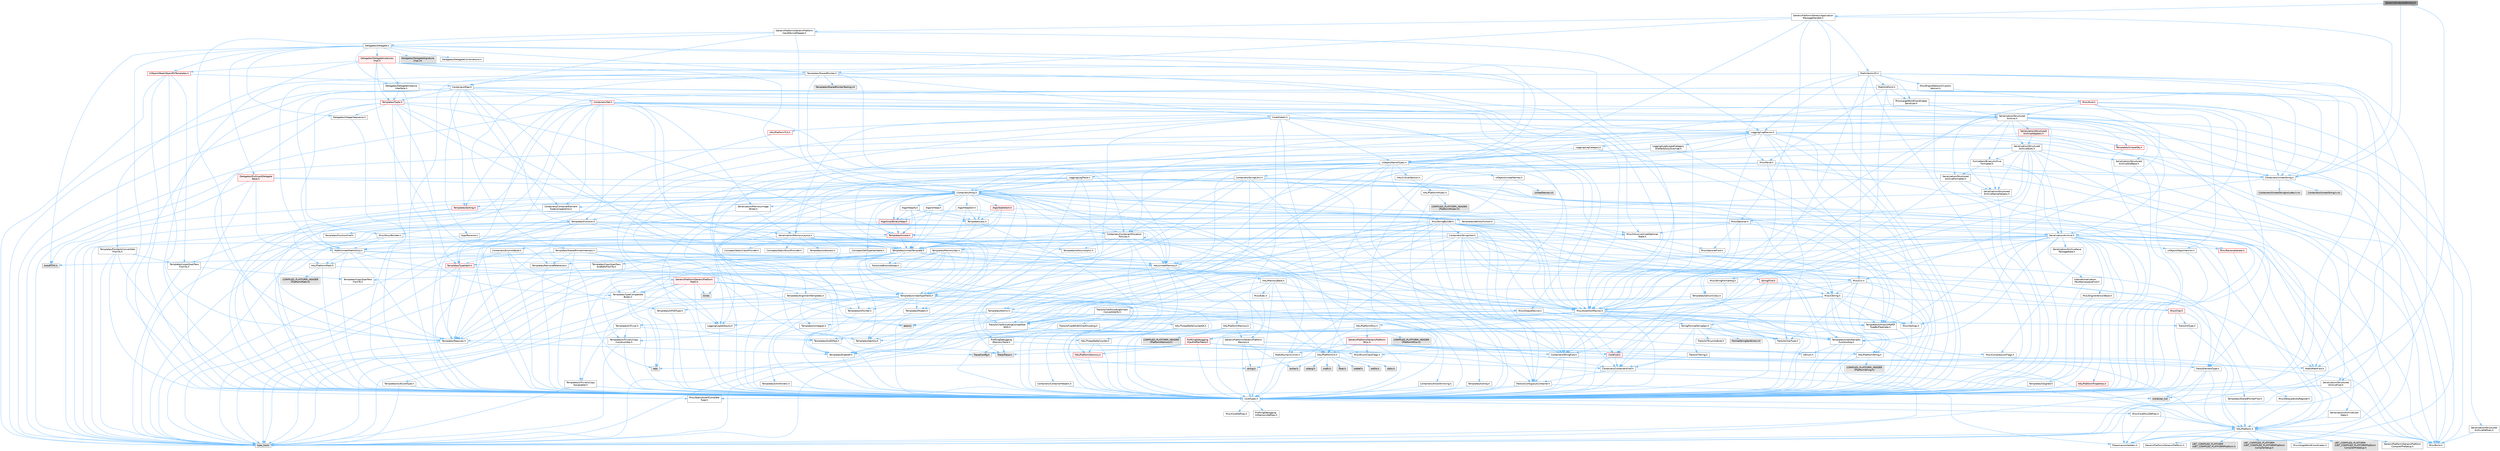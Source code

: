 digraph "GenericWindowDefinition.h"
{
 // INTERACTIVE_SVG=YES
 // LATEX_PDF_SIZE
  bgcolor="transparent";
  edge [fontname=Helvetica,fontsize=10,labelfontname=Helvetica,labelfontsize=10];
  node [fontname=Helvetica,fontsize=10,shape=box,height=0.2,width=0.4];
  Node1 [id="Node000001",label="GenericWindowDefinition.h",height=0.2,width=0.4,color="gray40", fillcolor="grey60", style="filled", fontcolor="black",tooltip=" "];
  Node1 -> Node2 [id="edge1_Node000001_Node000002",color="steelblue1",style="solid",tooltip=" "];
  Node2 [id="Node000002",label="CoreTypes.h",height=0.2,width=0.4,color="grey40", fillcolor="white", style="filled",URL="$dc/dec/CoreTypes_8h.html",tooltip=" "];
  Node2 -> Node3 [id="edge2_Node000002_Node000003",color="steelblue1",style="solid",tooltip=" "];
  Node3 [id="Node000003",label="HAL/Platform.h",height=0.2,width=0.4,color="grey40", fillcolor="white", style="filled",URL="$d9/dd0/Platform_8h.html",tooltip=" "];
  Node3 -> Node4 [id="edge3_Node000003_Node000004",color="steelblue1",style="solid",tooltip=" "];
  Node4 [id="Node000004",label="Misc/Build.h",height=0.2,width=0.4,color="grey40", fillcolor="white", style="filled",URL="$d3/dbb/Build_8h.html",tooltip=" "];
  Node3 -> Node5 [id="edge4_Node000003_Node000005",color="steelblue1",style="solid",tooltip=" "];
  Node5 [id="Node000005",label="Misc/LargeWorldCoordinates.h",height=0.2,width=0.4,color="grey40", fillcolor="white", style="filled",URL="$d2/dcb/LargeWorldCoordinates_8h.html",tooltip=" "];
  Node3 -> Node6 [id="edge5_Node000003_Node000006",color="steelblue1",style="solid",tooltip=" "];
  Node6 [id="Node000006",label="type_traits",height=0.2,width=0.4,color="grey60", fillcolor="#E0E0E0", style="filled",tooltip=" "];
  Node3 -> Node7 [id="edge6_Node000003_Node000007",color="steelblue1",style="solid",tooltip=" "];
  Node7 [id="Node000007",label="PreprocessorHelpers.h",height=0.2,width=0.4,color="grey40", fillcolor="white", style="filled",URL="$db/ddb/PreprocessorHelpers_8h.html",tooltip=" "];
  Node3 -> Node8 [id="edge7_Node000003_Node000008",color="steelblue1",style="solid",tooltip=" "];
  Node8 [id="Node000008",label="UBT_COMPILED_PLATFORM\l/UBT_COMPILED_PLATFORMPlatform\lCompilerPreSetup.h",height=0.2,width=0.4,color="grey60", fillcolor="#E0E0E0", style="filled",tooltip=" "];
  Node3 -> Node9 [id="edge8_Node000003_Node000009",color="steelblue1",style="solid",tooltip=" "];
  Node9 [id="Node000009",label="GenericPlatform/GenericPlatform\lCompilerPreSetup.h",height=0.2,width=0.4,color="grey40", fillcolor="white", style="filled",URL="$d9/dc8/GenericPlatformCompilerPreSetup_8h.html",tooltip=" "];
  Node3 -> Node10 [id="edge9_Node000003_Node000010",color="steelblue1",style="solid",tooltip=" "];
  Node10 [id="Node000010",label="GenericPlatform/GenericPlatform.h",height=0.2,width=0.4,color="grey40", fillcolor="white", style="filled",URL="$d6/d84/GenericPlatform_8h.html",tooltip=" "];
  Node3 -> Node11 [id="edge10_Node000003_Node000011",color="steelblue1",style="solid",tooltip=" "];
  Node11 [id="Node000011",label="UBT_COMPILED_PLATFORM\l/UBT_COMPILED_PLATFORMPlatform.h",height=0.2,width=0.4,color="grey60", fillcolor="#E0E0E0", style="filled",tooltip=" "];
  Node3 -> Node12 [id="edge11_Node000003_Node000012",color="steelblue1",style="solid",tooltip=" "];
  Node12 [id="Node000012",label="UBT_COMPILED_PLATFORM\l/UBT_COMPILED_PLATFORMPlatform\lCompilerSetup.h",height=0.2,width=0.4,color="grey60", fillcolor="#E0E0E0", style="filled",tooltip=" "];
  Node2 -> Node13 [id="edge12_Node000002_Node000013",color="steelblue1",style="solid",tooltip=" "];
  Node13 [id="Node000013",label="ProfilingDebugging\l/UMemoryDefines.h",height=0.2,width=0.4,color="grey40", fillcolor="white", style="filled",URL="$d2/da2/UMemoryDefines_8h.html",tooltip=" "];
  Node2 -> Node14 [id="edge13_Node000002_Node000014",color="steelblue1",style="solid",tooltip=" "];
  Node14 [id="Node000014",label="Misc/CoreMiscDefines.h",height=0.2,width=0.4,color="grey40", fillcolor="white", style="filled",URL="$da/d38/CoreMiscDefines_8h.html",tooltip=" "];
  Node14 -> Node3 [id="edge14_Node000014_Node000003",color="steelblue1",style="solid",tooltip=" "];
  Node14 -> Node7 [id="edge15_Node000014_Node000007",color="steelblue1",style="solid",tooltip=" "];
  Node2 -> Node15 [id="edge16_Node000002_Node000015",color="steelblue1",style="solid",tooltip=" "];
  Node15 [id="Node000015",label="Misc/CoreDefines.h",height=0.2,width=0.4,color="grey40", fillcolor="white", style="filled",URL="$d3/dd2/CoreDefines_8h.html",tooltip=" "];
  Node1 -> Node16 [id="edge17_Node000001_Node000016",color="steelblue1",style="solid",tooltip=" "];
  Node16 [id="Node000016",label="Containers/UnrealString.h",height=0.2,width=0.4,color="grey40", fillcolor="white", style="filled",URL="$d5/dba/UnrealString_8h.html",tooltip=" "];
  Node16 -> Node17 [id="edge18_Node000016_Node000017",color="steelblue1",style="solid",tooltip=" "];
  Node17 [id="Node000017",label="Containers/UnrealStringIncludes.h.inl",height=0.2,width=0.4,color="grey60", fillcolor="#E0E0E0", style="filled",tooltip=" "];
  Node16 -> Node18 [id="edge19_Node000016_Node000018",color="steelblue1",style="solid",tooltip=" "];
  Node18 [id="Node000018",label="Containers/UnrealString.h.inl",height=0.2,width=0.4,color="grey60", fillcolor="#E0E0E0", style="filled",tooltip=" "];
  Node16 -> Node19 [id="edge20_Node000016_Node000019",color="steelblue1",style="solid",tooltip=" "];
  Node19 [id="Node000019",label="Misc/StringFormatArg.h",height=0.2,width=0.4,color="grey40", fillcolor="white", style="filled",URL="$d2/d16/StringFormatArg_8h.html",tooltip=" "];
  Node19 -> Node20 [id="edge21_Node000019_Node000020",color="steelblue1",style="solid",tooltip=" "];
  Node20 [id="Node000020",label="Containers/ContainersFwd.h",height=0.2,width=0.4,color="grey40", fillcolor="white", style="filled",URL="$d4/d0a/ContainersFwd_8h.html",tooltip=" "];
  Node20 -> Node3 [id="edge22_Node000020_Node000003",color="steelblue1",style="solid",tooltip=" "];
  Node20 -> Node2 [id="edge23_Node000020_Node000002",color="steelblue1",style="solid",tooltip=" "];
  Node20 -> Node21 [id="edge24_Node000020_Node000021",color="steelblue1",style="solid",tooltip=" "];
  Node21 [id="Node000021",label="Traits/IsContiguousContainer.h",height=0.2,width=0.4,color="grey40", fillcolor="white", style="filled",URL="$d5/d3c/IsContiguousContainer_8h.html",tooltip=" "];
  Node21 -> Node2 [id="edge25_Node000021_Node000002",color="steelblue1",style="solid",tooltip=" "];
  Node21 -> Node22 [id="edge26_Node000021_Node000022",color="steelblue1",style="solid",tooltip=" "];
  Node22 [id="Node000022",label="Misc/StaticAssertComplete\lType.h",height=0.2,width=0.4,color="grey40", fillcolor="white", style="filled",URL="$d5/d4e/StaticAssertCompleteType_8h.html",tooltip=" "];
  Node21 -> Node23 [id="edge27_Node000021_Node000023",color="steelblue1",style="solid",tooltip=" "];
  Node23 [id="Node000023",label="initializer_list",height=0.2,width=0.4,color="grey60", fillcolor="#E0E0E0", style="filled",tooltip=" "];
  Node1 -> Node24 [id="edge28_Node000001_Node000024",color="steelblue1",style="solid",tooltip=" "];
  Node24 [id="Node000024",label="GenericPlatform/GenericApplication\lMessageHandler.h",height=0.2,width=0.4,color="grey40", fillcolor="white", style="filled",URL="$dd/d6b/GenericApplicationMessageHandler_8h.html",tooltip=" "];
  Node24 -> Node2 [id="edge29_Node000024_Node000002",color="steelblue1",style="solid",tooltip=" "];
  Node24 -> Node16 [id="edge30_Node000024_Node000016",color="steelblue1",style="solid",tooltip=" "];
  Node24 -> Node25 [id="edge31_Node000024_Node000025",color="steelblue1",style="solid",tooltip=" "];
  Node25 [id="Node000025",label="UObject/NameTypes.h",height=0.2,width=0.4,color="grey40", fillcolor="white", style="filled",URL="$d6/d35/NameTypes_8h.html",tooltip=" "];
  Node25 -> Node2 [id="edge32_Node000025_Node000002",color="steelblue1",style="solid",tooltip=" "];
  Node25 -> Node26 [id="edge33_Node000025_Node000026",color="steelblue1",style="solid",tooltip=" "];
  Node26 [id="Node000026",label="Misc/AssertionMacros.h",height=0.2,width=0.4,color="grey40", fillcolor="white", style="filled",URL="$d0/dfa/AssertionMacros_8h.html",tooltip=" "];
  Node26 -> Node2 [id="edge34_Node000026_Node000002",color="steelblue1",style="solid",tooltip=" "];
  Node26 -> Node3 [id="edge35_Node000026_Node000003",color="steelblue1",style="solid",tooltip=" "];
  Node26 -> Node27 [id="edge36_Node000026_Node000027",color="steelblue1",style="solid",tooltip=" "];
  Node27 [id="Node000027",label="HAL/PlatformMisc.h",height=0.2,width=0.4,color="grey40", fillcolor="white", style="filled",URL="$d0/df5/PlatformMisc_8h.html",tooltip=" "];
  Node27 -> Node2 [id="edge37_Node000027_Node000002",color="steelblue1",style="solid",tooltip=" "];
  Node27 -> Node28 [id="edge38_Node000027_Node000028",color="steelblue1",style="solid",tooltip=" "];
  Node28 [id="Node000028",label="GenericPlatform/GenericPlatform\lMisc.h",height=0.2,width=0.4,color="red", fillcolor="#FFF0F0", style="filled",URL="$db/d9a/GenericPlatformMisc_8h.html",tooltip=" "];
  Node28 -> Node29 [id="edge39_Node000028_Node000029",color="steelblue1",style="solid",tooltip=" "];
  Node29 [id="Node000029",label="Containers/StringFwd.h",height=0.2,width=0.4,color="grey40", fillcolor="white", style="filled",URL="$df/d37/StringFwd_8h.html",tooltip=" "];
  Node29 -> Node2 [id="edge40_Node000029_Node000002",color="steelblue1",style="solid",tooltip=" "];
  Node29 -> Node30 [id="edge41_Node000029_Node000030",color="steelblue1",style="solid",tooltip=" "];
  Node30 [id="Node000030",label="Traits/ElementType.h",height=0.2,width=0.4,color="grey40", fillcolor="white", style="filled",URL="$d5/d4f/ElementType_8h.html",tooltip=" "];
  Node30 -> Node3 [id="edge42_Node000030_Node000003",color="steelblue1",style="solid",tooltip=" "];
  Node30 -> Node23 [id="edge43_Node000030_Node000023",color="steelblue1",style="solid",tooltip=" "];
  Node30 -> Node6 [id="edge44_Node000030_Node000006",color="steelblue1",style="solid",tooltip=" "];
  Node29 -> Node21 [id="edge45_Node000029_Node000021",color="steelblue1",style="solid",tooltip=" "];
  Node28 -> Node31 [id="edge46_Node000028_Node000031",color="steelblue1",style="solid",tooltip=" "];
  Node31 [id="Node000031",label="CoreFwd.h",height=0.2,width=0.4,color="red", fillcolor="#FFF0F0", style="filled",URL="$d1/d1e/CoreFwd_8h.html",tooltip=" "];
  Node31 -> Node2 [id="edge47_Node000031_Node000002",color="steelblue1",style="solid",tooltip=" "];
  Node31 -> Node20 [id="edge48_Node000031_Node000020",color="steelblue1",style="solid",tooltip=" "];
  Node31 -> Node32 [id="edge49_Node000031_Node000032",color="steelblue1",style="solid",tooltip=" "];
  Node32 [id="Node000032",label="Math/MathFwd.h",height=0.2,width=0.4,color="grey40", fillcolor="white", style="filled",URL="$d2/d10/MathFwd_8h.html",tooltip=" "];
  Node32 -> Node3 [id="edge50_Node000032_Node000003",color="steelblue1",style="solid",tooltip=" "];
  Node28 -> Node2 [id="edge51_Node000028_Node000002",color="steelblue1",style="solid",tooltip=" "];
  Node28 -> Node35 [id="edge52_Node000028_Node000035",color="steelblue1",style="solid",tooltip=" "];
  Node35 [id="Node000035",label="HAL/PlatformCrt.h",height=0.2,width=0.4,color="grey40", fillcolor="white", style="filled",URL="$d8/d75/PlatformCrt_8h.html",tooltip=" "];
  Node35 -> Node36 [id="edge53_Node000035_Node000036",color="steelblue1",style="solid",tooltip=" "];
  Node36 [id="Node000036",label="new",height=0.2,width=0.4,color="grey60", fillcolor="#E0E0E0", style="filled",tooltip=" "];
  Node35 -> Node37 [id="edge54_Node000035_Node000037",color="steelblue1",style="solid",tooltip=" "];
  Node37 [id="Node000037",label="wchar.h",height=0.2,width=0.4,color="grey60", fillcolor="#E0E0E0", style="filled",tooltip=" "];
  Node35 -> Node38 [id="edge55_Node000035_Node000038",color="steelblue1",style="solid",tooltip=" "];
  Node38 [id="Node000038",label="stddef.h",height=0.2,width=0.4,color="grey60", fillcolor="#E0E0E0", style="filled",tooltip=" "];
  Node35 -> Node39 [id="edge56_Node000035_Node000039",color="steelblue1",style="solid",tooltip=" "];
  Node39 [id="Node000039",label="stdlib.h",height=0.2,width=0.4,color="grey60", fillcolor="#E0E0E0", style="filled",tooltip=" "];
  Node35 -> Node40 [id="edge57_Node000035_Node000040",color="steelblue1",style="solid",tooltip=" "];
  Node40 [id="Node000040",label="stdio.h",height=0.2,width=0.4,color="grey60", fillcolor="#E0E0E0", style="filled",tooltip=" "];
  Node35 -> Node41 [id="edge58_Node000035_Node000041",color="steelblue1",style="solid",tooltip=" "];
  Node41 [id="Node000041",label="stdarg.h",height=0.2,width=0.4,color="grey60", fillcolor="#E0E0E0", style="filled",tooltip=" "];
  Node35 -> Node42 [id="edge59_Node000035_Node000042",color="steelblue1",style="solid",tooltip=" "];
  Node42 [id="Node000042",label="math.h",height=0.2,width=0.4,color="grey60", fillcolor="#E0E0E0", style="filled",tooltip=" "];
  Node35 -> Node43 [id="edge60_Node000035_Node000043",color="steelblue1",style="solid",tooltip=" "];
  Node43 [id="Node000043",label="float.h",height=0.2,width=0.4,color="grey60", fillcolor="#E0E0E0", style="filled",tooltip=" "];
  Node35 -> Node44 [id="edge61_Node000035_Node000044",color="steelblue1",style="solid",tooltip=" "];
  Node44 [id="Node000044",label="string.h",height=0.2,width=0.4,color="grey60", fillcolor="#E0E0E0", style="filled",tooltip=" "];
  Node28 -> Node45 [id="edge62_Node000028_Node000045",color="steelblue1",style="solid",tooltip=" "];
  Node45 [id="Node000045",label="Math/NumericLimits.h",height=0.2,width=0.4,color="grey40", fillcolor="white", style="filled",URL="$df/d1b/NumericLimits_8h.html",tooltip=" "];
  Node45 -> Node2 [id="edge63_Node000045_Node000002",color="steelblue1",style="solid",tooltip=" "];
  Node28 -> Node46 [id="edge64_Node000028_Node000046",color="steelblue1",style="solid",tooltip=" "];
  Node46 [id="Node000046",label="Misc/CompressionFlags.h",height=0.2,width=0.4,color="grey40", fillcolor="white", style="filled",URL="$d9/d76/CompressionFlags_8h.html",tooltip=" "];
  Node28 -> Node47 [id="edge65_Node000028_Node000047",color="steelblue1",style="solid",tooltip=" "];
  Node47 [id="Node000047",label="Misc/EnumClassFlags.h",height=0.2,width=0.4,color="grey40", fillcolor="white", style="filled",URL="$d8/de7/EnumClassFlags_8h.html",tooltip=" "];
  Node27 -> Node50 [id="edge66_Node000027_Node000050",color="steelblue1",style="solid",tooltip=" "];
  Node50 [id="Node000050",label="COMPILED_PLATFORM_HEADER\l(PlatformMisc.h)",height=0.2,width=0.4,color="grey60", fillcolor="#E0E0E0", style="filled",tooltip=" "];
  Node27 -> Node51 [id="edge67_Node000027_Node000051",color="steelblue1",style="solid",tooltip=" "];
  Node51 [id="Node000051",label="ProfilingDebugging\l/CpuProfilerTrace.h",height=0.2,width=0.4,color="red", fillcolor="#FFF0F0", style="filled",URL="$da/dcb/CpuProfilerTrace_8h.html",tooltip=" "];
  Node51 -> Node2 [id="edge68_Node000051_Node000002",color="steelblue1",style="solid",tooltip=" "];
  Node51 -> Node20 [id="edge69_Node000051_Node000020",color="steelblue1",style="solid",tooltip=" "];
  Node51 -> Node52 [id="edge70_Node000051_Node000052",color="steelblue1",style="solid",tooltip=" "];
  Node52 [id="Node000052",label="HAL/PlatformAtomics.h",height=0.2,width=0.4,color="red", fillcolor="#FFF0F0", style="filled",URL="$d3/d36/PlatformAtomics_8h.html",tooltip=" "];
  Node52 -> Node2 [id="edge71_Node000052_Node000002",color="steelblue1",style="solid",tooltip=" "];
  Node51 -> Node7 [id="edge72_Node000051_Node000007",color="steelblue1",style="solid",tooltip=" "];
  Node51 -> Node4 [id="edge73_Node000051_Node000004",color="steelblue1",style="solid",tooltip=" "];
  Node51 -> Node55 [id="edge74_Node000051_Node000055",color="steelblue1",style="solid",tooltip=" "];
  Node55 [id="Node000055",label="Trace/Config.h",height=0.2,width=0.4,color="grey60", fillcolor="#E0E0E0", style="filled",tooltip=" "];
  Node51 -> Node58 [id="edge75_Node000051_Node000058",color="steelblue1",style="solid",tooltip=" "];
  Node58 [id="Node000058",label="Trace/Trace.h",height=0.2,width=0.4,color="grey60", fillcolor="#E0E0E0", style="filled",tooltip=" "];
  Node26 -> Node7 [id="edge76_Node000026_Node000007",color="steelblue1",style="solid",tooltip=" "];
  Node26 -> Node59 [id="edge77_Node000026_Node000059",color="steelblue1",style="solid",tooltip=" "];
  Node59 [id="Node000059",label="Templates/EnableIf.h",height=0.2,width=0.4,color="grey40", fillcolor="white", style="filled",URL="$d7/d60/EnableIf_8h.html",tooltip=" "];
  Node59 -> Node2 [id="edge78_Node000059_Node000002",color="steelblue1",style="solid",tooltip=" "];
  Node26 -> Node60 [id="edge79_Node000026_Node000060",color="steelblue1",style="solid",tooltip=" "];
  Node60 [id="Node000060",label="Templates/IsArrayOrRefOf\lTypeByPredicate.h",height=0.2,width=0.4,color="grey40", fillcolor="white", style="filled",URL="$d6/da1/IsArrayOrRefOfTypeByPredicate_8h.html",tooltip=" "];
  Node60 -> Node2 [id="edge80_Node000060_Node000002",color="steelblue1",style="solid",tooltip=" "];
  Node26 -> Node61 [id="edge81_Node000026_Node000061",color="steelblue1",style="solid",tooltip=" "];
  Node61 [id="Node000061",label="Templates/IsValidVariadic\lFunctionArg.h",height=0.2,width=0.4,color="grey40", fillcolor="white", style="filled",URL="$d0/dc8/IsValidVariadicFunctionArg_8h.html",tooltip=" "];
  Node61 -> Node2 [id="edge82_Node000061_Node000002",color="steelblue1",style="solid",tooltip=" "];
  Node61 -> Node62 [id="edge83_Node000061_Node000062",color="steelblue1",style="solid",tooltip=" "];
  Node62 [id="Node000062",label="IsEnum.h",height=0.2,width=0.4,color="grey40", fillcolor="white", style="filled",URL="$d4/de5/IsEnum_8h.html",tooltip=" "];
  Node61 -> Node6 [id="edge84_Node000061_Node000006",color="steelblue1",style="solid",tooltip=" "];
  Node26 -> Node63 [id="edge85_Node000026_Node000063",color="steelblue1",style="solid",tooltip=" "];
  Node63 [id="Node000063",label="Traits/IsCharEncodingCompatible\lWith.h",height=0.2,width=0.4,color="grey40", fillcolor="white", style="filled",URL="$df/dd1/IsCharEncodingCompatibleWith_8h.html",tooltip=" "];
  Node63 -> Node6 [id="edge86_Node000063_Node000006",color="steelblue1",style="solid",tooltip=" "];
  Node63 -> Node64 [id="edge87_Node000063_Node000064",color="steelblue1",style="solid",tooltip=" "];
  Node64 [id="Node000064",label="Traits/IsCharType.h",height=0.2,width=0.4,color="grey40", fillcolor="white", style="filled",URL="$db/d51/IsCharType_8h.html",tooltip=" "];
  Node64 -> Node2 [id="edge88_Node000064_Node000002",color="steelblue1",style="solid",tooltip=" "];
  Node26 -> Node65 [id="edge89_Node000026_Node000065",color="steelblue1",style="solid",tooltip=" "];
  Node65 [id="Node000065",label="Misc/VarArgs.h",height=0.2,width=0.4,color="grey40", fillcolor="white", style="filled",URL="$d5/d6f/VarArgs_8h.html",tooltip=" "];
  Node65 -> Node2 [id="edge90_Node000065_Node000002",color="steelblue1",style="solid",tooltip=" "];
  Node26 -> Node66 [id="edge91_Node000026_Node000066",color="steelblue1",style="solid",tooltip=" "];
  Node66 [id="Node000066",label="String/FormatStringSan.h",height=0.2,width=0.4,color="grey40", fillcolor="white", style="filled",URL="$d3/d8b/FormatStringSan_8h.html",tooltip=" "];
  Node66 -> Node6 [id="edge92_Node000066_Node000006",color="steelblue1",style="solid",tooltip=" "];
  Node66 -> Node2 [id="edge93_Node000066_Node000002",color="steelblue1",style="solid",tooltip=" "];
  Node66 -> Node67 [id="edge94_Node000066_Node000067",color="steelblue1",style="solid",tooltip=" "];
  Node67 [id="Node000067",label="Templates/Requires.h",height=0.2,width=0.4,color="grey40", fillcolor="white", style="filled",URL="$dc/d96/Requires_8h.html",tooltip=" "];
  Node67 -> Node59 [id="edge95_Node000067_Node000059",color="steelblue1",style="solid",tooltip=" "];
  Node67 -> Node6 [id="edge96_Node000067_Node000006",color="steelblue1",style="solid",tooltip=" "];
  Node66 -> Node68 [id="edge97_Node000066_Node000068",color="steelblue1",style="solid",tooltip=" "];
  Node68 [id="Node000068",label="Templates/Identity.h",height=0.2,width=0.4,color="grey40", fillcolor="white", style="filled",URL="$d0/dd5/Identity_8h.html",tooltip=" "];
  Node66 -> Node61 [id="edge98_Node000066_Node000061",color="steelblue1",style="solid",tooltip=" "];
  Node66 -> Node64 [id="edge99_Node000066_Node000064",color="steelblue1",style="solid",tooltip=" "];
  Node66 -> Node69 [id="edge100_Node000066_Node000069",color="steelblue1",style="solid",tooltip=" "];
  Node69 [id="Node000069",label="Traits/IsTEnumAsByte.h",height=0.2,width=0.4,color="grey40", fillcolor="white", style="filled",URL="$d1/de6/IsTEnumAsByte_8h.html",tooltip=" "];
  Node66 -> Node70 [id="edge101_Node000066_Node000070",color="steelblue1",style="solid",tooltip=" "];
  Node70 [id="Node000070",label="Traits/IsTString.h",height=0.2,width=0.4,color="grey40", fillcolor="white", style="filled",URL="$d0/df8/IsTString_8h.html",tooltip=" "];
  Node70 -> Node20 [id="edge102_Node000070_Node000020",color="steelblue1",style="solid",tooltip=" "];
  Node66 -> Node20 [id="edge103_Node000066_Node000020",color="steelblue1",style="solid",tooltip=" "];
  Node66 -> Node71 [id="edge104_Node000066_Node000071",color="steelblue1",style="solid",tooltip=" "];
  Node71 [id="Node000071",label="FormatStringSanErrors.inl",height=0.2,width=0.4,color="grey60", fillcolor="#E0E0E0", style="filled",tooltip=" "];
  Node26 -> Node72 [id="edge105_Node000026_Node000072",color="steelblue1",style="solid",tooltip=" "];
  Node72 [id="Node000072",label="atomic",height=0.2,width=0.4,color="grey60", fillcolor="#E0E0E0", style="filled",tooltip=" "];
  Node25 -> Node73 [id="edge106_Node000025_Node000073",color="steelblue1",style="solid",tooltip=" "];
  Node73 [id="Node000073",label="HAL/UnrealMemory.h",height=0.2,width=0.4,color="grey40", fillcolor="white", style="filled",URL="$d9/d96/UnrealMemory_8h.html",tooltip=" "];
  Node73 -> Node2 [id="edge107_Node000073_Node000002",color="steelblue1",style="solid",tooltip=" "];
  Node73 -> Node74 [id="edge108_Node000073_Node000074",color="steelblue1",style="solid",tooltip=" "];
  Node74 [id="Node000074",label="GenericPlatform/GenericPlatform\lMemory.h",height=0.2,width=0.4,color="grey40", fillcolor="white", style="filled",URL="$dd/d22/GenericPlatformMemory_8h.html",tooltip=" "];
  Node74 -> Node31 [id="edge109_Node000074_Node000031",color="steelblue1",style="solid",tooltip=" "];
  Node74 -> Node2 [id="edge110_Node000074_Node000002",color="steelblue1",style="solid",tooltip=" "];
  Node74 -> Node75 [id="edge111_Node000074_Node000075",color="steelblue1",style="solid",tooltip=" "];
  Node75 [id="Node000075",label="HAL/PlatformString.h",height=0.2,width=0.4,color="grey40", fillcolor="white", style="filled",URL="$db/db5/PlatformString_8h.html",tooltip=" "];
  Node75 -> Node2 [id="edge112_Node000075_Node000002",color="steelblue1",style="solid",tooltip=" "];
  Node75 -> Node76 [id="edge113_Node000075_Node000076",color="steelblue1",style="solid",tooltip=" "];
  Node76 [id="Node000076",label="COMPILED_PLATFORM_HEADER\l(PlatformString.h)",height=0.2,width=0.4,color="grey60", fillcolor="#E0E0E0", style="filled",tooltip=" "];
  Node74 -> Node44 [id="edge114_Node000074_Node000044",color="steelblue1",style="solid",tooltip=" "];
  Node74 -> Node37 [id="edge115_Node000074_Node000037",color="steelblue1",style="solid",tooltip=" "];
  Node73 -> Node77 [id="edge116_Node000073_Node000077",color="steelblue1",style="solid",tooltip=" "];
  Node77 [id="Node000077",label="HAL/MemoryBase.h",height=0.2,width=0.4,color="grey40", fillcolor="white", style="filled",URL="$d6/d9f/MemoryBase_8h.html",tooltip=" "];
  Node77 -> Node2 [id="edge117_Node000077_Node000002",color="steelblue1",style="solid",tooltip=" "];
  Node77 -> Node52 [id="edge118_Node000077_Node000052",color="steelblue1",style="solid",tooltip=" "];
  Node77 -> Node35 [id="edge119_Node000077_Node000035",color="steelblue1",style="solid",tooltip=" "];
  Node77 -> Node78 [id="edge120_Node000077_Node000078",color="steelblue1",style="solid",tooltip=" "];
  Node78 [id="Node000078",label="Misc/Exec.h",height=0.2,width=0.4,color="grey40", fillcolor="white", style="filled",URL="$de/ddb/Exec_8h.html",tooltip=" "];
  Node78 -> Node2 [id="edge121_Node000078_Node000002",color="steelblue1",style="solid",tooltip=" "];
  Node78 -> Node26 [id="edge122_Node000078_Node000026",color="steelblue1",style="solid",tooltip=" "];
  Node77 -> Node79 [id="edge123_Node000077_Node000079",color="steelblue1",style="solid",tooltip=" "];
  Node79 [id="Node000079",label="Misc/OutputDevice.h",height=0.2,width=0.4,color="grey40", fillcolor="white", style="filled",URL="$d7/d32/OutputDevice_8h.html",tooltip=" "];
  Node79 -> Node31 [id="edge124_Node000079_Node000031",color="steelblue1",style="solid",tooltip=" "];
  Node79 -> Node2 [id="edge125_Node000079_Node000002",color="steelblue1",style="solid",tooltip=" "];
  Node79 -> Node80 [id="edge126_Node000079_Node000080",color="steelblue1",style="solid",tooltip=" "];
  Node80 [id="Node000080",label="Logging/LogVerbosity.h",height=0.2,width=0.4,color="grey40", fillcolor="white", style="filled",URL="$d2/d8f/LogVerbosity_8h.html",tooltip=" "];
  Node80 -> Node2 [id="edge127_Node000080_Node000002",color="steelblue1",style="solid",tooltip=" "];
  Node79 -> Node65 [id="edge128_Node000079_Node000065",color="steelblue1",style="solid",tooltip=" "];
  Node79 -> Node60 [id="edge129_Node000079_Node000060",color="steelblue1",style="solid",tooltip=" "];
  Node79 -> Node61 [id="edge130_Node000079_Node000061",color="steelblue1",style="solid",tooltip=" "];
  Node79 -> Node63 [id="edge131_Node000079_Node000063",color="steelblue1",style="solid",tooltip=" "];
  Node77 -> Node81 [id="edge132_Node000077_Node000081",color="steelblue1",style="solid",tooltip=" "];
  Node81 [id="Node000081",label="Templates/Atomic.h",height=0.2,width=0.4,color="grey40", fillcolor="white", style="filled",URL="$d3/d91/Atomic_8h.html",tooltip=" "];
  Node81 -> Node82 [id="edge133_Node000081_Node000082",color="steelblue1",style="solid",tooltip=" "];
  Node82 [id="Node000082",label="HAL/ThreadSafeCounter.h",height=0.2,width=0.4,color="grey40", fillcolor="white", style="filled",URL="$dc/dc9/ThreadSafeCounter_8h.html",tooltip=" "];
  Node82 -> Node2 [id="edge134_Node000082_Node000002",color="steelblue1",style="solid",tooltip=" "];
  Node82 -> Node52 [id="edge135_Node000082_Node000052",color="steelblue1",style="solid",tooltip=" "];
  Node81 -> Node83 [id="edge136_Node000081_Node000083",color="steelblue1",style="solid",tooltip=" "];
  Node83 [id="Node000083",label="HAL/ThreadSafeCounter64.h",height=0.2,width=0.4,color="grey40", fillcolor="white", style="filled",URL="$d0/d12/ThreadSafeCounter64_8h.html",tooltip=" "];
  Node83 -> Node2 [id="edge137_Node000083_Node000002",color="steelblue1",style="solid",tooltip=" "];
  Node83 -> Node82 [id="edge138_Node000083_Node000082",color="steelblue1",style="solid",tooltip=" "];
  Node81 -> Node84 [id="edge139_Node000081_Node000084",color="steelblue1",style="solid",tooltip=" "];
  Node84 [id="Node000084",label="Templates/IsIntegral.h",height=0.2,width=0.4,color="grey40", fillcolor="white", style="filled",URL="$da/d64/IsIntegral_8h.html",tooltip=" "];
  Node84 -> Node2 [id="edge140_Node000084_Node000002",color="steelblue1",style="solid",tooltip=" "];
  Node81 -> Node85 [id="edge141_Node000081_Node000085",color="steelblue1",style="solid",tooltip=" "];
  Node85 [id="Node000085",label="Templates/IsTrivial.h",height=0.2,width=0.4,color="grey40", fillcolor="white", style="filled",URL="$da/d4c/IsTrivial_8h.html",tooltip=" "];
  Node85 -> Node86 [id="edge142_Node000085_Node000086",color="steelblue1",style="solid",tooltip=" "];
  Node86 [id="Node000086",label="Templates/AndOrNot.h",height=0.2,width=0.4,color="grey40", fillcolor="white", style="filled",URL="$db/d0a/AndOrNot_8h.html",tooltip=" "];
  Node86 -> Node2 [id="edge143_Node000086_Node000002",color="steelblue1",style="solid",tooltip=" "];
  Node85 -> Node87 [id="edge144_Node000085_Node000087",color="steelblue1",style="solid",tooltip=" "];
  Node87 [id="Node000087",label="Templates/IsTriviallyCopy\lConstructible.h",height=0.2,width=0.4,color="grey40", fillcolor="white", style="filled",URL="$d3/d78/IsTriviallyCopyConstructible_8h.html",tooltip=" "];
  Node87 -> Node2 [id="edge145_Node000087_Node000002",color="steelblue1",style="solid",tooltip=" "];
  Node87 -> Node6 [id="edge146_Node000087_Node000006",color="steelblue1",style="solid",tooltip=" "];
  Node85 -> Node88 [id="edge147_Node000085_Node000088",color="steelblue1",style="solid",tooltip=" "];
  Node88 [id="Node000088",label="Templates/IsTriviallyCopy\lAssignable.h",height=0.2,width=0.4,color="grey40", fillcolor="white", style="filled",URL="$d2/df2/IsTriviallyCopyAssignable_8h.html",tooltip=" "];
  Node88 -> Node2 [id="edge148_Node000088_Node000002",color="steelblue1",style="solid",tooltip=" "];
  Node88 -> Node6 [id="edge149_Node000088_Node000006",color="steelblue1",style="solid",tooltip=" "];
  Node85 -> Node6 [id="edge150_Node000085_Node000006",color="steelblue1",style="solid",tooltip=" "];
  Node81 -> Node89 [id="edge151_Node000081_Node000089",color="steelblue1",style="solid",tooltip=" "];
  Node89 [id="Node000089",label="Traits/IntType.h",height=0.2,width=0.4,color="grey40", fillcolor="white", style="filled",URL="$d7/deb/IntType_8h.html",tooltip=" "];
  Node89 -> Node3 [id="edge152_Node000089_Node000003",color="steelblue1",style="solid",tooltip=" "];
  Node81 -> Node72 [id="edge153_Node000081_Node000072",color="steelblue1",style="solid",tooltip=" "];
  Node73 -> Node90 [id="edge154_Node000073_Node000090",color="steelblue1",style="solid",tooltip=" "];
  Node90 [id="Node000090",label="HAL/PlatformMemory.h",height=0.2,width=0.4,color="grey40", fillcolor="white", style="filled",URL="$de/d68/PlatformMemory_8h.html",tooltip=" "];
  Node90 -> Node2 [id="edge155_Node000090_Node000002",color="steelblue1",style="solid",tooltip=" "];
  Node90 -> Node74 [id="edge156_Node000090_Node000074",color="steelblue1",style="solid",tooltip=" "];
  Node90 -> Node91 [id="edge157_Node000090_Node000091",color="steelblue1",style="solid",tooltip=" "];
  Node91 [id="Node000091",label="COMPILED_PLATFORM_HEADER\l(PlatformMemory.h)",height=0.2,width=0.4,color="grey60", fillcolor="#E0E0E0", style="filled",tooltip=" "];
  Node73 -> Node92 [id="edge158_Node000073_Node000092",color="steelblue1",style="solid",tooltip=" "];
  Node92 [id="Node000092",label="ProfilingDebugging\l/MemoryTrace.h",height=0.2,width=0.4,color="grey40", fillcolor="white", style="filled",URL="$da/dd7/MemoryTrace_8h.html",tooltip=" "];
  Node92 -> Node3 [id="edge159_Node000092_Node000003",color="steelblue1",style="solid",tooltip=" "];
  Node92 -> Node47 [id="edge160_Node000092_Node000047",color="steelblue1",style="solid",tooltip=" "];
  Node92 -> Node55 [id="edge161_Node000092_Node000055",color="steelblue1",style="solid",tooltip=" "];
  Node92 -> Node58 [id="edge162_Node000092_Node000058",color="steelblue1",style="solid",tooltip=" "];
  Node73 -> Node93 [id="edge163_Node000073_Node000093",color="steelblue1",style="solid",tooltip=" "];
  Node93 [id="Node000093",label="Templates/IsPointer.h",height=0.2,width=0.4,color="grey40", fillcolor="white", style="filled",URL="$d7/d05/IsPointer_8h.html",tooltip=" "];
  Node93 -> Node2 [id="edge164_Node000093_Node000002",color="steelblue1",style="solid",tooltip=" "];
  Node25 -> Node94 [id="edge165_Node000025_Node000094",color="steelblue1",style="solid",tooltip=" "];
  Node94 [id="Node000094",label="Templates/UnrealTypeTraits.h",height=0.2,width=0.4,color="grey40", fillcolor="white", style="filled",URL="$d2/d2d/UnrealTypeTraits_8h.html",tooltip=" "];
  Node94 -> Node2 [id="edge166_Node000094_Node000002",color="steelblue1",style="solid",tooltip=" "];
  Node94 -> Node93 [id="edge167_Node000094_Node000093",color="steelblue1",style="solid",tooltip=" "];
  Node94 -> Node26 [id="edge168_Node000094_Node000026",color="steelblue1",style="solid",tooltip=" "];
  Node94 -> Node86 [id="edge169_Node000094_Node000086",color="steelblue1",style="solid",tooltip=" "];
  Node94 -> Node59 [id="edge170_Node000094_Node000059",color="steelblue1",style="solid",tooltip=" "];
  Node94 -> Node95 [id="edge171_Node000094_Node000095",color="steelblue1",style="solid",tooltip=" "];
  Node95 [id="Node000095",label="Templates/IsArithmetic.h",height=0.2,width=0.4,color="grey40", fillcolor="white", style="filled",URL="$d2/d5d/IsArithmetic_8h.html",tooltip=" "];
  Node95 -> Node2 [id="edge172_Node000095_Node000002",color="steelblue1",style="solid",tooltip=" "];
  Node94 -> Node62 [id="edge173_Node000094_Node000062",color="steelblue1",style="solid",tooltip=" "];
  Node94 -> Node96 [id="edge174_Node000094_Node000096",color="steelblue1",style="solid",tooltip=" "];
  Node96 [id="Node000096",label="Templates/Models.h",height=0.2,width=0.4,color="grey40", fillcolor="white", style="filled",URL="$d3/d0c/Models_8h.html",tooltip=" "];
  Node96 -> Node68 [id="edge175_Node000096_Node000068",color="steelblue1",style="solid",tooltip=" "];
  Node94 -> Node97 [id="edge176_Node000094_Node000097",color="steelblue1",style="solid",tooltip=" "];
  Node97 [id="Node000097",label="Templates/IsPODType.h",height=0.2,width=0.4,color="grey40", fillcolor="white", style="filled",URL="$d7/db1/IsPODType_8h.html",tooltip=" "];
  Node97 -> Node2 [id="edge177_Node000097_Node000002",color="steelblue1",style="solid",tooltip=" "];
  Node94 -> Node98 [id="edge178_Node000094_Node000098",color="steelblue1",style="solid",tooltip=" "];
  Node98 [id="Node000098",label="Templates/IsUECoreType.h",height=0.2,width=0.4,color="grey40", fillcolor="white", style="filled",URL="$d1/db8/IsUECoreType_8h.html",tooltip=" "];
  Node98 -> Node2 [id="edge179_Node000098_Node000002",color="steelblue1",style="solid",tooltip=" "];
  Node98 -> Node6 [id="edge180_Node000098_Node000006",color="steelblue1",style="solid",tooltip=" "];
  Node94 -> Node87 [id="edge181_Node000094_Node000087",color="steelblue1",style="solid",tooltip=" "];
  Node25 -> Node99 [id="edge182_Node000025_Node000099",color="steelblue1",style="solid",tooltip=" "];
  Node99 [id="Node000099",label="Templates/UnrealTemplate.h",height=0.2,width=0.4,color="grey40", fillcolor="white", style="filled",URL="$d4/d24/UnrealTemplate_8h.html",tooltip=" "];
  Node99 -> Node2 [id="edge183_Node000099_Node000002",color="steelblue1",style="solid",tooltip=" "];
  Node99 -> Node93 [id="edge184_Node000099_Node000093",color="steelblue1",style="solid",tooltip=" "];
  Node99 -> Node73 [id="edge185_Node000099_Node000073",color="steelblue1",style="solid",tooltip=" "];
  Node99 -> Node100 [id="edge186_Node000099_Node000100",color="steelblue1",style="solid",tooltip=" "];
  Node100 [id="Node000100",label="Templates/CopyQualifiers\lAndRefsFromTo.h",height=0.2,width=0.4,color="grey40", fillcolor="white", style="filled",URL="$d3/db3/CopyQualifiersAndRefsFromTo_8h.html",tooltip=" "];
  Node100 -> Node101 [id="edge187_Node000100_Node000101",color="steelblue1",style="solid",tooltip=" "];
  Node101 [id="Node000101",label="Templates/CopyQualifiers\lFromTo.h",height=0.2,width=0.4,color="grey40", fillcolor="white", style="filled",URL="$d5/db4/CopyQualifiersFromTo_8h.html",tooltip=" "];
  Node99 -> Node94 [id="edge188_Node000099_Node000094",color="steelblue1",style="solid",tooltip=" "];
  Node99 -> Node102 [id="edge189_Node000099_Node000102",color="steelblue1",style="solid",tooltip=" "];
  Node102 [id="Node000102",label="Templates/RemoveReference.h",height=0.2,width=0.4,color="grey40", fillcolor="white", style="filled",URL="$da/dbe/RemoveReference_8h.html",tooltip=" "];
  Node102 -> Node2 [id="edge190_Node000102_Node000002",color="steelblue1",style="solid",tooltip=" "];
  Node99 -> Node67 [id="edge191_Node000099_Node000067",color="steelblue1",style="solid",tooltip=" "];
  Node99 -> Node103 [id="edge192_Node000099_Node000103",color="steelblue1",style="solid",tooltip=" "];
  Node103 [id="Node000103",label="Templates/TypeCompatible\lBytes.h",height=0.2,width=0.4,color="grey40", fillcolor="white", style="filled",URL="$df/d0a/TypeCompatibleBytes_8h.html",tooltip=" "];
  Node103 -> Node2 [id="edge193_Node000103_Node000002",color="steelblue1",style="solid",tooltip=" "];
  Node103 -> Node44 [id="edge194_Node000103_Node000044",color="steelblue1",style="solid",tooltip=" "];
  Node103 -> Node36 [id="edge195_Node000103_Node000036",color="steelblue1",style="solid",tooltip=" "];
  Node103 -> Node6 [id="edge196_Node000103_Node000006",color="steelblue1",style="solid",tooltip=" "];
  Node99 -> Node68 [id="edge197_Node000099_Node000068",color="steelblue1",style="solid",tooltip=" "];
  Node99 -> Node21 [id="edge198_Node000099_Node000021",color="steelblue1",style="solid",tooltip=" "];
  Node99 -> Node104 [id="edge199_Node000099_Node000104",color="steelblue1",style="solid",tooltip=" "];
  Node104 [id="Node000104",label="Traits/UseBitwiseSwap.h",height=0.2,width=0.4,color="grey40", fillcolor="white", style="filled",URL="$db/df3/UseBitwiseSwap_8h.html",tooltip=" "];
  Node104 -> Node2 [id="edge200_Node000104_Node000002",color="steelblue1",style="solid",tooltip=" "];
  Node104 -> Node6 [id="edge201_Node000104_Node000006",color="steelblue1",style="solid",tooltip=" "];
  Node99 -> Node6 [id="edge202_Node000099_Node000006",color="steelblue1",style="solid",tooltip=" "];
  Node25 -> Node16 [id="edge203_Node000025_Node000016",color="steelblue1",style="solid",tooltip=" "];
  Node25 -> Node105 [id="edge204_Node000025_Node000105",color="steelblue1",style="solid",tooltip=" "];
  Node105 [id="Node000105",label="HAL/CriticalSection.h",height=0.2,width=0.4,color="grey40", fillcolor="white", style="filled",URL="$d6/d90/CriticalSection_8h.html",tooltip=" "];
  Node105 -> Node106 [id="edge205_Node000105_Node000106",color="steelblue1",style="solid",tooltip=" "];
  Node106 [id="Node000106",label="HAL/PlatformMutex.h",height=0.2,width=0.4,color="grey40", fillcolor="white", style="filled",URL="$d9/d0b/PlatformMutex_8h.html",tooltip=" "];
  Node106 -> Node2 [id="edge206_Node000106_Node000002",color="steelblue1",style="solid",tooltip=" "];
  Node106 -> Node107 [id="edge207_Node000106_Node000107",color="steelblue1",style="solid",tooltip=" "];
  Node107 [id="Node000107",label="COMPILED_PLATFORM_HEADER\l(PlatformMutex.h)",height=0.2,width=0.4,color="grey60", fillcolor="#E0E0E0", style="filled",tooltip=" "];
  Node25 -> Node108 [id="edge208_Node000025_Node000108",color="steelblue1",style="solid",tooltip=" "];
  Node108 [id="Node000108",label="Containers/StringConv.h",height=0.2,width=0.4,color="grey40", fillcolor="white", style="filled",URL="$d3/ddf/StringConv_8h.html",tooltip=" "];
  Node108 -> Node2 [id="edge209_Node000108_Node000002",color="steelblue1",style="solid",tooltip=" "];
  Node108 -> Node26 [id="edge210_Node000108_Node000026",color="steelblue1",style="solid",tooltip=" "];
  Node108 -> Node109 [id="edge211_Node000108_Node000109",color="steelblue1",style="solid",tooltip=" "];
  Node109 [id="Node000109",label="Containers/ContainerAllocation\lPolicies.h",height=0.2,width=0.4,color="grey40", fillcolor="white", style="filled",URL="$d7/dff/ContainerAllocationPolicies_8h.html",tooltip=" "];
  Node109 -> Node2 [id="edge212_Node000109_Node000002",color="steelblue1",style="solid",tooltip=" "];
  Node109 -> Node110 [id="edge213_Node000109_Node000110",color="steelblue1",style="solid",tooltip=" "];
  Node110 [id="Node000110",label="Containers/ContainerHelpers.h",height=0.2,width=0.4,color="grey40", fillcolor="white", style="filled",URL="$d7/d33/ContainerHelpers_8h.html",tooltip=" "];
  Node110 -> Node2 [id="edge214_Node000110_Node000002",color="steelblue1",style="solid",tooltip=" "];
  Node109 -> Node109 [id="edge215_Node000109_Node000109",color="steelblue1",style="solid",tooltip=" "];
  Node109 -> Node111 [id="edge216_Node000109_Node000111",color="steelblue1",style="solid",tooltip=" "];
  Node111 [id="Node000111",label="HAL/PlatformMath.h",height=0.2,width=0.4,color="grey40", fillcolor="white", style="filled",URL="$dc/d53/PlatformMath_8h.html",tooltip=" "];
  Node111 -> Node2 [id="edge217_Node000111_Node000002",color="steelblue1",style="solid",tooltip=" "];
  Node111 -> Node112 [id="edge218_Node000111_Node000112",color="steelblue1",style="solid",tooltip=" "];
  Node112 [id="Node000112",label="GenericPlatform/GenericPlatform\lMath.h",height=0.2,width=0.4,color="red", fillcolor="#FFF0F0", style="filled",URL="$d5/d79/GenericPlatformMath_8h.html",tooltip=" "];
  Node112 -> Node2 [id="edge219_Node000112_Node000002",color="steelblue1",style="solid",tooltip=" "];
  Node112 -> Node20 [id="edge220_Node000112_Node000020",color="steelblue1",style="solid",tooltip=" "];
  Node112 -> Node35 [id="edge221_Node000112_Node000035",color="steelblue1",style="solid",tooltip=" "];
  Node112 -> Node86 [id="edge222_Node000112_Node000086",color="steelblue1",style="solid",tooltip=" "];
  Node112 -> Node94 [id="edge223_Node000112_Node000094",color="steelblue1",style="solid",tooltip=" "];
  Node112 -> Node67 [id="edge224_Node000112_Node000067",color="steelblue1",style="solid",tooltip=" "];
  Node112 -> Node103 [id="edge225_Node000112_Node000103",color="steelblue1",style="solid",tooltip=" "];
  Node112 -> Node117 [id="edge226_Node000112_Node000117",color="steelblue1",style="solid",tooltip=" "];
  Node117 [id="Node000117",label="limits",height=0.2,width=0.4,color="grey60", fillcolor="#E0E0E0", style="filled",tooltip=" "];
  Node112 -> Node6 [id="edge227_Node000112_Node000006",color="steelblue1",style="solid",tooltip=" "];
  Node111 -> Node118 [id="edge228_Node000111_Node000118",color="steelblue1",style="solid",tooltip=" "];
  Node118 [id="Node000118",label="COMPILED_PLATFORM_HEADER\l(PlatformMath.h)",height=0.2,width=0.4,color="grey60", fillcolor="#E0E0E0", style="filled",tooltip=" "];
  Node109 -> Node73 [id="edge229_Node000109_Node000073",color="steelblue1",style="solid",tooltip=" "];
  Node109 -> Node45 [id="edge230_Node000109_Node000045",color="steelblue1",style="solid",tooltip=" "];
  Node109 -> Node26 [id="edge231_Node000109_Node000026",color="steelblue1",style="solid",tooltip=" "];
  Node109 -> Node119 [id="edge232_Node000109_Node000119",color="steelblue1",style="solid",tooltip=" "];
  Node119 [id="Node000119",label="Templates/IsPolymorphic.h",height=0.2,width=0.4,color="grey40", fillcolor="white", style="filled",URL="$dc/d20/IsPolymorphic_8h.html",tooltip=" "];
  Node109 -> Node120 [id="edge233_Node000109_Node000120",color="steelblue1",style="solid",tooltip=" "];
  Node120 [id="Node000120",label="Templates/MemoryOps.h",height=0.2,width=0.4,color="grey40", fillcolor="white", style="filled",URL="$db/dea/MemoryOps_8h.html",tooltip=" "];
  Node120 -> Node2 [id="edge234_Node000120_Node000002",color="steelblue1",style="solid",tooltip=" "];
  Node120 -> Node73 [id="edge235_Node000120_Node000073",color="steelblue1",style="solid",tooltip=" "];
  Node120 -> Node88 [id="edge236_Node000120_Node000088",color="steelblue1",style="solid",tooltip=" "];
  Node120 -> Node87 [id="edge237_Node000120_Node000087",color="steelblue1",style="solid",tooltip=" "];
  Node120 -> Node67 [id="edge238_Node000120_Node000067",color="steelblue1",style="solid",tooltip=" "];
  Node120 -> Node94 [id="edge239_Node000120_Node000094",color="steelblue1",style="solid",tooltip=" "];
  Node120 -> Node104 [id="edge240_Node000120_Node000104",color="steelblue1",style="solid",tooltip=" "];
  Node120 -> Node36 [id="edge241_Node000120_Node000036",color="steelblue1",style="solid",tooltip=" "];
  Node120 -> Node6 [id="edge242_Node000120_Node000006",color="steelblue1",style="solid",tooltip=" "];
  Node109 -> Node103 [id="edge243_Node000109_Node000103",color="steelblue1",style="solid",tooltip=" "];
  Node109 -> Node6 [id="edge244_Node000109_Node000006",color="steelblue1",style="solid",tooltip=" "];
  Node108 -> Node121 [id="edge245_Node000108_Node000121",color="steelblue1",style="solid",tooltip=" "];
  Node121 [id="Node000121",label="Containers/Array.h",height=0.2,width=0.4,color="grey40", fillcolor="white", style="filled",URL="$df/dd0/Array_8h.html",tooltip=" "];
  Node121 -> Node2 [id="edge246_Node000121_Node000002",color="steelblue1",style="solid",tooltip=" "];
  Node121 -> Node26 [id="edge247_Node000121_Node000026",color="steelblue1",style="solid",tooltip=" "];
  Node121 -> Node122 [id="edge248_Node000121_Node000122",color="steelblue1",style="solid",tooltip=" "];
  Node122 [id="Node000122",label="Misc/IntrusiveUnsetOptional\lState.h",height=0.2,width=0.4,color="grey40", fillcolor="white", style="filled",URL="$d2/d0a/IntrusiveUnsetOptionalState_8h.html",tooltip=" "];
  Node122 -> Node123 [id="edge249_Node000122_Node000123",color="steelblue1",style="solid",tooltip=" "];
  Node123 [id="Node000123",label="Misc/OptionalFwd.h",height=0.2,width=0.4,color="grey40", fillcolor="white", style="filled",URL="$dc/d50/OptionalFwd_8h.html",tooltip=" "];
  Node121 -> Node124 [id="edge250_Node000121_Node000124",color="steelblue1",style="solid",tooltip=" "];
  Node124 [id="Node000124",label="Misc/ReverseIterate.h",height=0.2,width=0.4,color="red", fillcolor="#FFF0F0", style="filled",URL="$db/de3/ReverseIterate_8h.html",tooltip=" "];
  Node124 -> Node3 [id="edge251_Node000124_Node000003",color="steelblue1",style="solid",tooltip=" "];
  Node121 -> Node73 [id="edge252_Node000121_Node000073",color="steelblue1",style="solid",tooltip=" "];
  Node121 -> Node94 [id="edge253_Node000121_Node000094",color="steelblue1",style="solid",tooltip=" "];
  Node121 -> Node99 [id="edge254_Node000121_Node000099",color="steelblue1",style="solid",tooltip=" "];
  Node121 -> Node126 [id="edge255_Node000121_Node000126",color="steelblue1",style="solid",tooltip=" "];
  Node126 [id="Node000126",label="Containers/AllowShrinking.h",height=0.2,width=0.4,color="grey40", fillcolor="white", style="filled",URL="$d7/d1a/AllowShrinking_8h.html",tooltip=" "];
  Node126 -> Node2 [id="edge256_Node000126_Node000002",color="steelblue1",style="solid",tooltip=" "];
  Node121 -> Node109 [id="edge257_Node000121_Node000109",color="steelblue1",style="solid",tooltip=" "];
  Node121 -> Node127 [id="edge258_Node000121_Node000127",color="steelblue1",style="solid",tooltip=" "];
  Node127 [id="Node000127",label="Containers/ContainerElement\lTypeCompatibility.h",height=0.2,width=0.4,color="grey40", fillcolor="white", style="filled",URL="$df/ddf/ContainerElementTypeCompatibility_8h.html",tooltip=" "];
  Node127 -> Node2 [id="edge259_Node000127_Node000002",color="steelblue1",style="solid",tooltip=" "];
  Node127 -> Node94 [id="edge260_Node000127_Node000094",color="steelblue1",style="solid",tooltip=" "];
  Node121 -> Node128 [id="edge261_Node000121_Node000128",color="steelblue1",style="solid",tooltip=" "];
  Node128 [id="Node000128",label="Serialization/Archive.h",height=0.2,width=0.4,color="grey40", fillcolor="white", style="filled",URL="$d7/d3b/Archive_8h.html",tooltip=" "];
  Node128 -> Node31 [id="edge262_Node000128_Node000031",color="steelblue1",style="solid",tooltip=" "];
  Node128 -> Node2 [id="edge263_Node000128_Node000002",color="steelblue1",style="solid",tooltip=" "];
  Node128 -> Node129 [id="edge264_Node000128_Node000129",color="steelblue1",style="solid",tooltip=" "];
  Node129 [id="Node000129",label="HAL/PlatformProperties.h",height=0.2,width=0.4,color="red", fillcolor="#FFF0F0", style="filled",URL="$d9/db0/PlatformProperties_8h.html",tooltip=" "];
  Node129 -> Node2 [id="edge265_Node000129_Node000002",color="steelblue1",style="solid",tooltip=" "];
  Node128 -> Node132 [id="edge266_Node000128_Node000132",color="steelblue1",style="solid",tooltip=" "];
  Node132 [id="Node000132",label="Internationalization\l/TextNamespaceFwd.h",height=0.2,width=0.4,color="grey40", fillcolor="white", style="filled",URL="$d8/d97/TextNamespaceFwd_8h.html",tooltip=" "];
  Node132 -> Node2 [id="edge267_Node000132_Node000002",color="steelblue1",style="solid",tooltip=" "];
  Node128 -> Node32 [id="edge268_Node000128_Node000032",color="steelblue1",style="solid",tooltip=" "];
  Node128 -> Node26 [id="edge269_Node000128_Node000026",color="steelblue1",style="solid",tooltip=" "];
  Node128 -> Node4 [id="edge270_Node000128_Node000004",color="steelblue1",style="solid",tooltip=" "];
  Node128 -> Node46 [id="edge271_Node000128_Node000046",color="steelblue1",style="solid",tooltip=" "];
  Node128 -> Node133 [id="edge272_Node000128_Node000133",color="steelblue1",style="solid",tooltip=" "];
  Node133 [id="Node000133",label="Misc/EngineVersionBase.h",height=0.2,width=0.4,color="grey40", fillcolor="white", style="filled",URL="$d5/d2b/EngineVersionBase_8h.html",tooltip=" "];
  Node133 -> Node2 [id="edge273_Node000133_Node000002",color="steelblue1",style="solid",tooltip=" "];
  Node128 -> Node65 [id="edge274_Node000128_Node000065",color="steelblue1",style="solid",tooltip=" "];
  Node128 -> Node134 [id="edge275_Node000128_Node000134",color="steelblue1",style="solid",tooltip=" "];
  Node134 [id="Node000134",label="Serialization/ArchiveCook\lData.h",height=0.2,width=0.4,color="grey40", fillcolor="white", style="filled",URL="$dc/db6/ArchiveCookData_8h.html",tooltip=" "];
  Node134 -> Node3 [id="edge276_Node000134_Node000003",color="steelblue1",style="solid",tooltip=" "];
  Node128 -> Node135 [id="edge277_Node000128_Node000135",color="steelblue1",style="solid",tooltip=" "];
  Node135 [id="Node000135",label="Serialization/ArchiveSave\lPackageData.h",height=0.2,width=0.4,color="grey40", fillcolor="white", style="filled",URL="$d1/d37/ArchiveSavePackageData_8h.html",tooltip=" "];
  Node128 -> Node59 [id="edge278_Node000128_Node000059",color="steelblue1",style="solid",tooltip=" "];
  Node128 -> Node60 [id="edge279_Node000128_Node000060",color="steelblue1",style="solid",tooltip=" "];
  Node128 -> Node136 [id="edge280_Node000128_Node000136",color="steelblue1",style="solid",tooltip=" "];
  Node136 [id="Node000136",label="Templates/IsEnumClass.h",height=0.2,width=0.4,color="grey40", fillcolor="white", style="filled",URL="$d7/d15/IsEnumClass_8h.html",tooltip=" "];
  Node136 -> Node2 [id="edge281_Node000136_Node000002",color="steelblue1",style="solid",tooltip=" "];
  Node136 -> Node86 [id="edge282_Node000136_Node000086",color="steelblue1",style="solid",tooltip=" "];
  Node128 -> Node116 [id="edge283_Node000128_Node000116",color="steelblue1",style="solid",tooltip=" "];
  Node116 [id="Node000116",label="Templates/IsSigned.h",height=0.2,width=0.4,color="grey40", fillcolor="white", style="filled",URL="$d8/dd8/IsSigned_8h.html",tooltip=" "];
  Node116 -> Node2 [id="edge284_Node000116_Node000002",color="steelblue1",style="solid",tooltip=" "];
  Node128 -> Node61 [id="edge285_Node000128_Node000061",color="steelblue1",style="solid",tooltip=" "];
  Node128 -> Node99 [id="edge286_Node000128_Node000099",color="steelblue1",style="solid",tooltip=" "];
  Node128 -> Node63 [id="edge287_Node000128_Node000063",color="steelblue1",style="solid",tooltip=" "];
  Node128 -> Node137 [id="edge288_Node000128_Node000137",color="steelblue1",style="solid",tooltip=" "];
  Node137 [id="Node000137",label="UObject/ObjectVersion.h",height=0.2,width=0.4,color="grey40", fillcolor="white", style="filled",URL="$da/d63/ObjectVersion_8h.html",tooltip=" "];
  Node137 -> Node2 [id="edge289_Node000137_Node000002",color="steelblue1",style="solid",tooltip=" "];
  Node121 -> Node138 [id="edge290_Node000121_Node000138",color="steelblue1",style="solid",tooltip=" "];
  Node138 [id="Node000138",label="Serialization/MemoryImage\lWriter.h",height=0.2,width=0.4,color="grey40", fillcolor="white", style="filled",URL="$d0/d08/MemoryImageWriter_8h.html",tooltip=" "];
  Node138 -> Node2 [id="edge291_Node000138_Node000002",color="steelblue1",style="solid",tooltip=" "];
  Node138 -> Node139 [id="edge292_Node000138_Node000139",color="steelblue1",style="solid",tooltip=" "];
  Node139 [id="Node000139",label="Serialization/MemoryLayout.h",height=0.2,width=0.4,color="grey40", fillcolor="white", style="filled",URL="$d7/d66/MemoryLayout_8h.html",tooltip=" "];
  Node139 -> Node140 [id="edge293_Node000139_Node000140",color="steelblue1",style="solid",tooltip=" "];
  Node140 [id="Node000140",label="Concepts/StaticClassProvider.h",height=0.2,width=0.4,color="grey40", fillcolor="white", style="filled",URL="$dd/d83/StaticClassProvider_8h.html",tooltip=" "];
  Node139 -> Node141 [id="edge294_Node000139_Node000141",color="steelblue1",style="solid",tooltip=" "];
  Node141 [id="Node000141",label="Concepts/StaticStructProvider.h",height=0.2,width=0.4,color="grey40", fillcolor="white", style="filled",URL="$d5/d77/StaticStructProvider_8h.html",tooltip=" "];
  Node139 -> Node142 [id="edge295_Node000139_Node000142",color="steelblue1",style="solid",tooltip=" "];
  Node142 [id="Node000142",label="Containers/EnumAsByte.h",height=0.2,width=0.4,color="grey40", fillcolor="white", style="filled",URL="$d6/d9a/EnumAsByte_8h.html",tooltip=" "];
  Node142 -> Node2 [id="edge296_Node000142_Node000002",color="steelblue1",style="solid",tooltip=" "];
  Node142 -> Node97 [id="edge297_Node000142_Node000097",color="steelblue1",style="solid",tooltip=" "];
  Node142 -> Node143 [id="edge298_Node000142_Node000143",color="steelblue1",style="solid",tooltip=" "];
  Node143 [id="Node000143",label="Templates/TypeHash.h",height=0.2,width=0.4,color="red", fillcolor="#FFF0F0", style="filled",URL="$d1/d62/TypeHash_8h.html",tooltip=" "];
  Node143 -> Node2 [id="edge299_Node000143_Node000002",color="steelblue1",style="solid",tooltip=" "];
  Node143 -> Node67 [id="edge300_Node000143_Node000067",color="steelblue1",style="solid",tooltip=" "];
  Node143 -> Node144 [id="edge301_Node000143_Node000144",color="steelblue1",style="solid",tooltip=" "];
  Node144 [id="Node000144",label="Misc/Crc.h",height=0.2,width=0.4,color="grey40", fillcolor="white", style="filled",URL="$d4/dd2/Crc_8h.html",tooltip=" "];
  Node144 -> Node2 [id="edge302_Node000144_Node000002",color="steelblue1",style="solid",tooltip=" "];
  Node144 -> Node75 [id="edge303_Node000144_Node000075",color="steelblue1",style="solid",tooltip=" "];
  Node144 -> Node26 [id="edge304_Node000144_Node000026",color="steelblue1",style="solid",tooltip=" "];
  Node144 -> Node145 [id="edge305_Node000144_Node000145",color="steelblue1",style="solid",tooltip=" "];
  Node145 [id="Node000145",label="Misc/CString.h",height=0.2,width=0.4,color="grey40", fillcolor="white", style="filled",URL="$d2/d49/CString_8h.html",tooltip=" "];
  Node145 -> Node2 [id="edge306_Node000145_Node000002",color="steelblue1",style="solid",tooltip=" "];
  Node145 -> Node35 [id="edge307_Node000145_Node000035",color="steelblue1",style="solid",tooltip=" "];
  Node145 -> Node75 [id="edge308_Node000145_Node000075",color="steelblue1",style="solid",tooltip=" "];
  Node145 -> Node26 [id="edge309_Node000145_Node000026",color="steelblue1",style="solid",tooltip=" "];
  Node145 -> Node146 [id="edge310_Node000145_Node000146",color="steelblue1",style="solid",tooltip=" "];
  Node146 [id="Node000146",label="Misc/Char.h",height=0.2,width=0.4,color="red", fillcolor="#FFF0F0", style="filled",URL="$d0/d58/Char_8h.html",tooltip=" "];
  Node146 -> Node2 [id="edge311_Node000146_Node000002",color="steelblue1",style="solid",tooltip=" "];
  Node146 -> Node89 [id="edge312_Node000146_Node000089",color="steelblue1",style="solid",tooltip=" "];
  Node146 -> Node6 [id="edge313_Node000146_Node000006",color="steelblue1",style="solid",tooltip=" "];
  Node145 -> Node65 [id="edge314_Node000145_Node000065",color="steelblue1",style="solid",tooltip=" "];
  Node145 -> Node60 [id="edge315_Node000145_Node000060",color="steelblue1",style="solid",tooltip=" "];
  Node145 -> Node61 [id="edge316_Node000145_Node000061",color="steelblue1",style="solid",tooltip=" "];
  Node145 -> Node63 [id="edge317_Node000145_Node000063",color="steelblue1",style="solid",tooltip=" "];
  Node144 -> Node146 [id="edge318_Node000144_Node000146",color="steelblue1",style="solid",tooltip=" "];
  Node144 -> Node94 [id="edge319_Node000144_Node000094",color="steelblue1",style="solid",tooltip=" "];
  Node144 -> Node64 [id="edge320_Node000144_Node000064",color="steelblue1",style="solid",tooltip=" "];
  Node143 -> Node6 [id="edge321_Node000143_Node000006",color="steelblue1",style="solid",tooltip=" "];
  Node139 -> Node29 [id="edge322_Node000139_Node000029",color="steelblue1",style="solid",tooltip=" "];
  Node139 -> Node73 [id="edge323_Node000139_Node000073",color="steelblue1",style="solid",tooltip=" "];
  Node139 -> Node150 [id="edge324_Node000139_Node000150",color="steelblue1",style="solid",tooltip=" "];
  Node150 [id="Node000150",label="Misc/DelayedAutoRegister.h",height=0.2,width=0.4,color="grey40", fillcolor="white", style="filled",URL="$d1/dda/DelayedAutoRegister_8h.html",tooltip=" "];
  Node150 -> Node3 [id="edge325_Node000150_Node000003",color="steelblue1",style="solid",tooltip=" "];
  Node139 -> Node59 [id="edge326_Node000139_Node000059",color="steelblue1",style="solid",tooltip=" "];
  Node139 -> Node151 [id="edge327_Node000139_Node000151",color="steelblue1",style="solid",tooltip=" "];
  Node151 [id="Node000151",label="Templates/IsAbstract.h",height=0.2,width=0.4,color="grey40", fillcolor="white", style="filled",URL="$d8/db7/IsAbstract_8h.html",tooltip=" "];
  Node139 -> Node119 [id="edge328_Node000139_Node000119",color="steelblue1",style="solid",tooltip=" "];
  Node139 -> Node96 [id="edge329_Node000139_Node000096",color="steelblue1",style="solid",tooltip=" "];
  Node139 -> Node99 [id="edge330_Node000139_Node000099",color="steelblue1",style="solid",tooltip=" "];
  Node121 -> Node152 [id="edge331_Node000121_Node000152",color="steelblue1",style="solid",tooltip=" "];
  Node152 [id="Node000152",label="Algo/Heapify.h",height=0.2,width=0.4,color="grey40", fillcolor="white", style="filled",URL="$d0/d2a/Heapify_8h.html",tooltip=" "];
  Node152 -> Node153 [id="edge332_Node000152_Node000153",color="steelblue1",style="solid",tooltip=" "];
  Node153 [id="Node000153",label="Algo/Impl/BinaryHeap.h",height=0.2,width=0.4,color="red", fillcolor="#FFF0F0", style="filled",URL="$d7/da3/Algo_2Impl_2BinaryHeap_8h.html",tooltip=" "];
  Node153 -> Node154 [id="edge333_Node000153_Node000154",color="steelblue1",style="solid",tooltip=" "];
  Node154 [id="Node000154",label="Templates/Invoke.h",height=0.2,width=0.4,color="red", fillcolor="#FFF0F0", style="filled",URL="$d7/deb/Invoke_8h.html",tooltip=" "];
  Node154 -> Node2 [id="edge334_Node000154_Node000002",color="steelblue1",style="solid",tooltip=" "];
  Node154 -> Node99 [id="edge335_Node000154_Node000099",color="steelblue1",style="solid",tooltip=" "];
  Node154 -> Node6 [id="edge336_Node000154_Node000006",color="steelblue1",style="solid",tooltip=" "];
  Node153 -> Node6 [id="edge337_Node000153_Node000006",color="steelblue1",style="solid",tooltip=" "];
  Node152 -> Node158 [id="edge338_Node000152_Node000158",color="steelblue1",style="solid",tooltip=" "];
  Node158 [id="Node000158",label="Templates/IdentityFunctor.h",height=0.2,width=0.4,color="grey40", fillcolor="white", style="filled",URL="$d7/d2e/IdentityFunctor_8h.html",tooltip=" "];
  Node158 -> Node3 [id="edge339_Node000158_Node000003",color="steelblue1",style="solid",tooltip=" "];
  Node152 -> Node154 [id="edge340_Node000152_Node000154",color="steelblue1",style="solid",tooltip=" "];
  Node152 -> Node159 [id="edge341_Node000152_Node000159",color="steelblue1",style="solid",tooltip=" "];
  Node159 [id="Node000159",label="Templates/Less.h",height=0.2,width=0.4,color="grey40", fillcolor="white", style="filled",URL="$de/dc8/Less_8h.html",tooltip=" "];
  Node159 -> Node2 [id="edge342_Node000159_Node000002",color="steelblue1",style="solid",tooltip=" "];
  Node159 -> Node99 [id="edge343_Node000159_Node000099",color="steelblue1",style="solid",tooltip=" "];
  Node152 -> Node99 [id="edge344_Node000152_Node000099",color="steelblue1",style="solid",tooltip=" "];
  Node121 -> Node160 [id="edge345_Node000121_Node000160",color="steelblue1",style="solid",tooltip=" "];
  Node160 [id="Node000160",label="Algo/HeapSort.h",height=0.2,width=0.4,color="grey40", fillcolor="white", style="filled",URL="$d3/d92/HeapSort_8h.html",tooltip=" "];
  Node160 -> Node153 [id="edge346_Node000160_Node000153",color="steelblue1",style="solid",tooltip=" "];
  Node160 -> Node158 [id="edge347_Node000160_Node000158",color="steelblue1",style="solid",tooltip=" "];
  Node160 -> Node159 [id="edge348_Node000160_Node000159",color="steelblue1",style="solid",tooltip=" "];
  Node160 -> Node99 [id="edge349_Node000160_Node000099",color="steelblue1",style="solid",tooltip=" "];
  Node121 -> Node161 [id="edge350_Node000121_Node000161",color="steelblue1",style="solid",tooltip=" "];
  Node161 [id="Node000161",label="Algo/IsHeap.h",height=0.2,width=0.4,color="grey40", fillcolor="white", style="filled",URL="$de/d32/IsHeap_8h.html",tooltip=" "];
  Node161 -> Node153 [id="edge351_Node000161_Node000153",color="steelblue1",style="solid",tooltip=" "];
  Node161 -> Node158 [id="edge352_Node000161_Node000158",color="steelblue1",style="solid",tooltip=" "];
  Node161 -> Node154 [id="edge353_Node000161_Node000154",color="steelblue1",style="solid",tooltip=" "];
  Node161 -> Node159 [id="edge354_Node000161_Node000159",color="steelblue1",style="solid",tooltip=" "];
  Node161 -> Node99 [id="edge355_Node000161_Node000099",color="steelblue1",style="solid",tooltip=" "];
  Node121 -> Node153 [id="edge356_Node000121_Node000153",color="steelblue1",style="solid",tooltip=" "];
  Node121 -> Node162 [id="edge357_Node000121_Node000162",color="steelblue1",style="solid",tooltip=" "];
  Node162 [id="Node000162",label="Algo/StableSort.h",height=0.2,width=0.4,color="red", fillcolor="#FFF0F0", style="filled",URL="$d7/d3c/StableSort_8h.html",tooltip=" "];
  Node162 -> Node158 [id="edge358_Node000162_Node000158",color="steelblue1",style="solid",tooltip=" "];
  Node162 -> Node154 [id="edge359_Node000162_Node000154",color="steelblue1",style="solid",tooltip=" "];
  Node162 -> Node159 [id="edge360_Node000162_Node000159",color="steelblue1",style="solid",tooltip=" "];
  Node162 -> Node99 [id="edge361_Node000162_Node000099",color="steelblue1",style="solid",tooltip=" "];
  Node121 -> Node165 [id="edge362_Node000121_Node000165",color="steelblue1",style="solid",tooltip=" "];
  Node165 [id="Node000165",label="Concepts/GetTypeHashable.h",height=0.2,width=0.4,color="grey40", fillcolor="white", style="filled",URL="$d3/da2/GetTypeHashable_8h.html",tooltip=" "];
  Node165 -> Node2 [id="edge363_Node000165_Node000002",color="steelblue1",style="solid",tooltip=" "];
  Node165 -> Node143 [id="edge364_Node000165_Node000143",color="steelblue1",style="solid",tooltip=" "];
  Node121 -> Node158 [id="edge365_Node000121_Node000158",color="steelblue1",style="solid",tooltip=" "];
  Node121 -> Node154 [id="edge366_Node000121_Node000154",color="steelblue1",style="solid",tooltip=" "];
  Node121 -> Node159 [id="edge367_Node000121_Node000159",color="steelblue1",style="solid",tooltip=" "];
  Node121 -> Node166 [id="edge368_Node000121_Node000166",color="steelblue1",style="solid",tooltip=" "];
  Node166 [id="Node000166",label="Templates/LosesQualifiers\lFromTo.h",height=0.2,width=0.4,color="grey40", fillcolor="white", style="filled",URL="$d2/db3/LosesQualifiersFromTo_8h.html",tooltip=" "];
  Node166 -> Node101 [id="edge369_Node000166_Node000101",color="steelblue1",style="solid",tooltip=" "];
  Node166 -> Node6 [id="edge370_Node000166_Node000006",color="steelblue1",style="solid",tooltip=" "];
  Node121 -> Node67 [id="edge371_Node000121_Node000067",color="steelblue1",style="solid",tooltip=" "];
  Node121 -> Node167 [id="edge372_Node000121_Node000167",color="steelblue1",style="solid",tooltip=" "];
  Node167 [id="Node000167",label="Templates/Sorting.h",height=0.2,width=0.4,color="red", fillcolor="#FFF0F0", style="filled",URL="$d3/d9e/Sorting_8h.html",tooltip=" "];
  Node167 -> Node2 [id="edge373_Node000167_Node000002",color="steelblue1",style="solid",tooltip=" "];
  Node167 -> Node111 [id="edge374_Node000167_Node000111",color="steelblue1",style="solid",tooltip=" "];
  Node167 -> Node159 [id="edge375_Node000167_Node000159",color="steelblue1",style="solid",tooltip=" "];
  Node121 -> Node171 [id="edge376_Node000121_Node000171",color="steelblue1",style="solid",tooltip=" "];
  Node171 [id="Node000171",label="Templates/AlignmentTemplates.h",height=0.2,width=0.4,color="grey40", fillcolor="white", style="filled",URL="$dd/d32/AlignmentTemplates_8h.html",tooltip=" "];
  Node171 -> Node2 [id="edge377_Node000171_Node000002",color="steelblue1",style="solid",tooltip=" "];
  Node171 -> Node84 [id="edge378_Node000171_Node000084",color="steelblue1",style="solid",tooltip=" "];
  Node171 -> Node93 [id="edge379_Node000171_Node000093",color="steelblue1",style="solid",tooltip=" "];
  Node121 -> Node30 [id="edge380_Node000121_Node000030",color="steelblue1",style="solid",tooltip=" "];
  Node121 -> Node117 [id="edge381_Node000121_Node000117",color="steelblue1",style="solid",tooltip=" "];
  Node121 -> Node6 [id="edge382_Node000121_Node000006",color="steelblue1",style="solid",tooltip=" "];
  Node108 -> Node145 [id="edge383_Node000108_Node000145",color="steelblue1",style="solid",tooltip=" "];
  Node108 -> Node172 [id="edge384_Node000108_Node000172",color="steelblue1",style="solid",tooltip=" "];
  Node172 [id="Node000172",label="Templates/IsArray.h",height=0.2,width=0.4,color="grey40", fillcolor="white", style="filled",URL="$d8/d8d/IsArray_8h.html",tooltip=" "];
  Node172 -> Node2 [id="edge385_Node000172_Node000002",color="steelblue1",style="solid",tooltip=" "];
  Node108 -> Node99 [id="edge386_Node000108_Node000099",color="steelblue1",style="solid",tooltip=" "];
  Node108 -> Node94 [id="edge387_Node000108_Node000094",color="steelblue1",style="solid",tooltip=" "];
  Node108 -> Node30 [id="edge388_Node000108_Node000030",color="steelblue1",style="solid",tooltip=" "];
  Node108 -> Node63 [id="edge389_Node000108_Node000063",color="steelblue1",style="solid",tooltip=" "];
  Node108 -> Node21 [id="edge390_Node000108_Node000021",color="steelblue1",style="solid",tooltip=" "];
  Node108 -> Node6 [id="edge391_Node000108_Node000006",color="steelblue1",style="solid",tooltip=" "];
  Node25 -> Node29 [id="edge392_Node000025_Node000029",color="steelblue1",style="solid",tooltip=" "];
  Node25 -> Node173 [id="edge393_Node000025_Node000173",color="steelblue1",style="solid",tooltip=" "];
  Node173 [id="Node000173",label="UObject/UnrealNames.h",height=0.2,width=0.4,color="grey40", fillcolor="white", style="filled",URL="$d8/db1/UnrealNames_8h.html",tooltip=" "];
  Node173 -> Node2 [id="edge394_Node000173_Node000002",color="steelblue1",style="solid",tooltip=" "];
  Node173 -> Node174 [id="edge395_Node000173_Node000174",color="steelblue1",style="solid",tooltip=" "];
  Node174 [id="Node000174",label="UnrealNames.inl",height=0.2,width=0.4,color="grey60", fillcolor="#E0E0E0", style="filled",tooltip=" "];
  Node25 -> Node81 [id="edge396_Node000025_Node000081",color="steelblue1",style="solid",tooltip=" "];
  Node25 -> Node139 [id="edge397_Node000025_Node000139",color="steelblue1",style="solid",tooltip=" "];
  Node25 -> Node122 [id="edge398_Node000025_Node000122",color="steelblue1",style="solid",tooltip=" "];
  Node25 -> Node175 [id="edge399_Node000025_Node000175",color="steelblue1",style="solid",tooltip=" "];
  Node175 [id="Node000175",label="Misc/StringBuilder.h",height=0.2,width=0.4,color="grey40", fillcolor="white", style="filled",URL="$d4/d52/StringBuilder_8h.html",tooltip=" "];
  Node175 -> Node29 [id="edge400_Node000175_Node000029",color="steelblue1",style="solid",tooltip=" "];
  Node175 -> Node176 [id="edge401_Node000175_Node000176",color="steelblue1",style="solid",tooltip=" "];
  Node176 [id="Node000176",label="Containers/StringView.h",height=0.2,width=0.4,color="grey40", fillcolor="white", style="filled",URL="$dd/dea/StringView_8h.html",tooltip=" "];
  Node176 -> Node2 [id="edge402_Node000176_Node000002",color="steelblue1",style="solid",tooltip=" "];
  Node176 -> Node29 [id="edge403_Node000176_Node000029",color="steelblue1",style="solid",tooltip=" "];
  Node176 -> Node73 [id="edge404_Node000176_Node000073",color="steelblue1",style="solid",tooltip=" "];
  Node176 -> Node45 [id="edge405_Node000176_Node000045",color="steelblue1",style="solid",tooltip=" "];
  Node176 -> Node170 [id="edge406_Node000176_Node000170",color="steelblue1",style="solid",tooltip=" "];
  Node170 [id="Node000170",label="Math/UnrealMathUtility.h",height=0.2,width=0.4,color="grey40", fillcolor="white", style="filled",URL="$db/db8/UnrealMathUtility_8h.html",tooltip=" "];
  Node170 -> Node2 [id="edge407_Node000170_Node000002",color="steelblue1",style="solid",tooltip=" "];
  Node170 -> Node26 [id="edge408_Node000170_Node000026",color="steelblue1",style="solid",tooltip=" "];
  Node170 -> Node111 [id="edge409_Node000170_Node000111",color="steelblue1",style="solid",tooltip=" "];
  Node170 -> Node32 [id="edge410_Node000170_Node000032",color="steelblue1",style="solid",tooltip=" "];
  Node170 -> Node68 [id="edge411_Node000170_Node000068",color="steelblue1",style="solid",tooltip=" "];
  Node170 -> Node67 [id="edge412_Node000170_Node000067",color="steelblue1",style="solid",tooltip=" "];
  Node176 -> Node144 [id="edge413_Node000176_Node000144",color="steelblue1",style="solid",tooltip=" "];
  Node176 -> Node145 [id="edge414_Node000176_Node000145",color="steelblue1",style="solid",tooltip=" "];
  Node176 -> Node124 [id="edge415_Node000176_Node000124",color="steelblue1",style="solid",tooltip=" "];
  Node176 -> Node177 [id="edge416_Node000176_Node000177",color="steelblue1",style="solid",tooltip=" "];
  Node177 [id="Node000177",label="String/Find.h",height=0.2,width=0.4,color="red", fillcolor="#FFF0F0", style="filled",URL="$d7/dda/String_2Find_8h.html",tooltip=" "];
  Node177 -> Node20 [id="edge417_Node000177_Node000020",color="steelblue1",style="solid",tooltip=" "];
  Node177 -> Node29 [id="edge418_Node000177_Node000029",color="steelblue1",style="solid",tooltip=" "];
  Node177 -> Node2 [id="edge419_Node000177_Node000002",color="steelblue1",style="solid",tooltip=" "];
  Node177 -> Node145 [id="edge420_Node000177_Node000145",color="steelblue1",style="solid",tooltip=" "];
  Node176 -> Node67 [id="edge421_Node000176_Node000067",color="steelblue1",style="solid",tooltip=" "];
  Node176 -> Node99 [id="edge422_Node000176_Node000099",color="steelblue1",style="solid",tooltip=" "];
  Node176 -> Node30 [id="edge423_Node000176_Node000030",color="steelblue1",style="solid",tooltip=" "];
  Node176 -> Node63 [id="edge424_Node000176_Node000063",color="steelblue1",style="solid",tooltip=" "];
  Node176 -> Node64 [id="edge425_Node000176_Node000064",color="steelblue1",style="solid",tooltip=" "];
  Node176 -> Node21 [id="edge426_Node000176_Node000021",color="steelblue1",style="solid",tooltip=" "];
  Node176 -> Node6 [id="edge427_Node000176_Node000006",color="steelblue1",style="solid",tooltip=" "];
  Node175 -> Node2 [id="edge428_Node000175_Node000002",color="steelblue1",style="solid",tooltip=" "];
  Node175 -> Node75 [id="edge429_Node000175_Node000075",color="steelblue1",style="solid",tooltip=" "];
  Node175 -> Node73 [id="edge430_Node000175_Node000073",color="steelblue1",style="solid",tooltip=" "];
  Node175 -> Node26 [id="edge431_Node000175_Node000026",color="steelblue1",style="solid",tooltip=" "];
  Node175 -> Node145 [id="edge432_Node000175_Node000145",color="steelblue1",style="solid",tooltip=" "];
  Node175 -> Node59 [id="edge433_Node000175_Node000059",color="steelblue1",style="solid",tooltip=" "];
  Node175 -> Node60 [id="edge434_Node000175_Node000060",color="steelblue1",style="solid",tooltip=" "];
  Node175 -> Node61 [id="edge435_Node000175_Node000061",color="steelblue1",style="solid",tooltip=" "];
  Node175 -> Node67 [id="edge436_Node000175_Node000067",color="steelblue1",style="solid",tooltip=" "];
  Node175 -> Node99 [id="edge437_Node000175_Node000099",color="steelblue1",style="solid",tooltip=" "];
  Node175 -> Node94 [id="edge438_Node000175_Node000094",color="steelblue1",style="solid",tooltip=" "];
  Node175 -> Node63 [id="edge439_Node000175_Node000063",color="steelblue1",style="solid",tooltip=" "];
  Node175 -> Node179 [id="edge440_Node000175_Node000179",color="steelblue1",style="solid",tooltip=" "];
  Node179 [id="Node000179",label="Traits/IsCharEncodingSimply\lConvertibleTo.h",height=0.2,width=0.4,color="grey40", fillcolor="white", style="filled",URL="$d4/dee/IsCharEncodingSimplyConvertibleTo_8h.html",tooltip=" "];
  Node179 -> Node6 [id="edge441_Node000179_Node000006",color="steelblue1",style="solid",tooltip=" "];
  Node179 -> Node63 [id="edge442_Node000179_Node000063",color="steelblue1",style="solid",tooltip=" "];
  Node179 -> Node180 [id="edge443_Node000179_Node000180",color="steelblue1",style="solid",tooltip=" "];
  Node180 [id="Node000180",label="Traits/IsFixedWidthCharEncoding.h",height=0.2,width=0.4,color="grey40", fillcolor="white", style="filled",URL="$dc/d9e/IsFixedWidthCharEncoding_8h.html",tooltip=" "];
  Node180 -> Node6 [id="edge444_Node000180_Node000006",color="steelblue1",style="solid",tooltip=" "];
  Node180 -> Node64 [id="edge445_Node000180_Node000064",color="steelblue1",style="solid",tooltip=" "];
  Node179 -> Node64 [id="edge446_Node000179_Node000064",color="steelblue1",style="solid",tooltip=" "];
  Node175 -> Node64 [id="edge447_Node000175_Node000064",color="steelblue1",style="solid",tooltip=" "];
  Node175 -> Node21 [id="edge448_Node000175_Node000021",color="steelblue1",style="solid",tooltip=" "];
  Node175 -> Node6 [id="edge449_Node000175_Node000006",color="steelblue1",style="solid",tooltip=" "];
  Node25 -> Node58 [id="edge450_Node000025_Node000058",color="steelblue1",style="solid",tooltip=" "];
  Node24 -> Node181 [id="edge451_Node000024_Node000181",color="steelblue1",style="solid",tooltip=" "];
  Node181 [id="Node000181",label="Math/Vector2D.h",height=0.2,width=0.4,color="grey40", fillcolor="white", style="filled",URL="$d3/db0/Vector2D_8h.html",tooltip=" "];
  Node181 -> Node2 [id="edge452_Node000181_Node000002",color="steelblue1",style="solid",tooltip=" "];
  Node181 -> Node32 [id="edge453_Node000181_Node000032",color="steelblue1",style="solid",tooltip=" "];
  Node181 -> Node26 [id="edge454_Node000181_Node000026",color="steelblue1",style="solid",tooltip=" "];
  Node181 -> Node144 [id="edge455_Node000181_Node000144",color="steelblue1",style="solid",tooltip=" "];
  Node181 -> Node170 [id="edge456_Node000181_Node000170",color="steelblue1",style="solid",tooltip=" "];
  Node181 -> Node16 [id="edge457_Node000181_Node000016",color="steelblue1",style="solid",tooltip=" "];
  Node181 -> Node182 [id="edge458_Node000181_Node000182",color="steelblue1",style="solid",tooltip=" "];
  Node182 [id="Node000182",label="Misc/Parse.h",height=0.2,width=0.4,color="grey40", fillcolor="white", style="filled",URL="$dc/d71/Parse_8h.html",tooltip=" "];
  Node182 -> Node29 [id="edge459_Node000182_Node000029",color="steelblue1",style="solid",tooltip=" "];
  Node182 -> Node16 [id="edge460_Node000182_Node000016",color="steelblue1",style="solid",tooltip=" "];
  Node182 -> Node2 [id="edge461_Node000182_Node000002",color="steelblue1",style="solid",tooltip=" "];
  Node182 -> Node35 [id="edge462_Node000182_Node000035",color="steelblue1",style="solid",tooltip=" "];
  Node182 -> Node4 [id="edge463_Node000182_Node000004",color="steelblue1",style="solid",tooltip=" "];
  Node182 -> Node47 [id="edge464_Node000182_Node000047",color="steelblue1",style="solid",tooltip=" "];
  Node182 -> Node183 [id="edge465_Node000182_Node000183",color="steelblue1",style="solid",tooltip=" "];
  Node183 [id="Node000183",label="Templates/Function.h",height=0.2,width=0.4,color="grey40", fillcolor="white", style="filled",URL="$df/df5/Function_8h.html",tooltip=" "];
  Node183 -> Node2 [id="edge466_Node000183_Node000002",color="steelblue1",style="solid",tooltip=" "];
  Node183 -> Node26 [id="edge467_Node000183_Node000026",color="steelblue1",style="solid",tooltip=" "];
  Node183 -> Node122 [id="edge468_Node000183_Node000122",color="steelblue1",style="solid",tooltip=" "];
  Node183 -> Node73 [id="edge469_Node000183_Node000073",color="steelblue1",style="solid",tooltip=" "];
  Node183 -> Node184 [id="edge470_Node000183_Node000184",color="steelblue1",style="solid",tooltip=" "];
  Node184 [id="Node000184",label="Templates/FunctionFwd.h",height=0.2,width=0.4,color="grey40", fillcolor="white", style="filled",URL="$d6/d54/FunctionFwd_8h.html",tooltip=" "];
  Node183 -> Node94 [id="edge471_Node000183_Node000094",color="steelblue1",style="solid",tooltip=" "];
  Node183 -> Node154 [id="edge472_Node000183_Node000154",color="steelblue1",style="solid",tooltip=" "];
  Node183 -> Node99 [id="edge473_Node000183_Node000099",color="steelblue1",style="solid",tooltip=" "];
  Node183 -> Node67 [id="edge474_Node000183_Node000067",color="steelblue1",style="solid",tooltip=" "];
  Node183 -> Node170 [id="edge475_Node000183_Node000170",color="steelblue1",style="solid",tooltip=" "];
  Node183 -> Node36 [id="edge476_Node000183_Node000036",color="steelblue1",style="solid",tooltip=" "];
  Node183 -> Node6 [id="edge477_Node000183_Node000006",color="steelblue1",style="solid",tooltip=" "];
  Node181 -> Node185 [id="edge478_Node000181_Node000185",color="steelblue1",style="solid",tooltip=" "];
  Node185 [id="Node000185",label="Misc/LargeWorldCoordinates\lSerializer.h",height=0.2,width=0.4,color="grey40", fillcolor="white", style="filled",URL="$d7/df9/LargeWorldCoordinatesSerializer_8h.html",tooltip=" "];
  Node185 -> Node25 [id="edge479_Node000185_Node000025",color="steelblue1",style="solid",tooltip=" "];
  Node185 -> Node137 [id="edge480_Node000185_Node000137",color="steelblue1",style="solid",tooltip=" "];
  Node185 -> Node186 [id="edge481_Node000185_Node000186",color="steelblue1",style="solid",tooltip=" "];
  Node186 [id="Node000186",label="Serialization/Structured\lArchive.h",height=0.2,width=0.4,color="grey40", fillcolor="white", style="filled",URL="$d9/d1e/StructuredArchive_8h.html",tooltip=" "];
  Node186 -> Node121 [id="edge482_Node000186_Node000121",color="steelblue1",style="solid",tooltip=" "];
  Node186 -> Node109 [id="edge483_Node000186_Node000109",color="steelblue1",style="solid",tooltip=" "];
  Node186 -> Node2 [id="edge484_Node000186_Node000002",color="steelblue1",style="solid",tooltip=" "];
  Node186 -> Node187 [id="edge485_Node000186_Node000187",color="steelblue1",style="solid",tooltip=" "];
  Node187 [id="Node000187",label="Formatters/BinaryArchive\lFormatter.h",height=0.2,width=0.4,color="grey40", fillcolor="white", style="filled",URL="$d2/d01/BinaryArchiveFormatter_8h.html",tooltip=" "];
  Node187 -> Node121 [id="edge486_Node000187_Node000121",color="steelblue1",style="solid",tooltip=" "];
  Node187 -> Node3 [id="edge487_Node000187_Node000003",color="steelblue1",style="solid",tooltip=" "];
  Node187 -> Node128 [id="edge488_Node000187_Node000128",color="steelblue1",style="solid",tooltip=" "];
  Node187 -> Node188 [id="edge489_Node000187_Node000188",color="steelblue1",style="solid",tooltip=" "];
  Node188 [id="Node000188",label="Serialization/Structured\lArchiveFormatter.h",height=0.2,width=0.4,color="grey40", fillcolor="white", style="filled",URL="$db/dfe/StructuredArchiveFormatter_8h.html",tooltip=" "];
  Node188 -> Node121 [id="edge490_Node000188_Node000121",color="steelblue1",style="solid",tooltip=" "];
  Node188 -> Node31 [id="edge491_Node000188_Node000031",color="steelblue1",style="solid",tooltip=" "];
  Node188 -> Node2 [id="edge492_Node000188_Node000002",color="steelblue1",style="solid",tooltip=" "];
  Node188 -> Node189 [id="edge493_Node000188_Node000189",color="steelblue1",style="solid",tooltip=" "];
  Node189 [id="Node000189",label="Serialization/Structured\lArchiveNameHelpers.h",height=0.2,width=0.4,color="grey40", fillcolor="white", style="filled",URL="$d0/d7b/StructuredArchiveNameHelpers_8h.html",tooltip=" "];
  Node189 -> Node2 [id="edge494_Node000189_Node000002",color="steelblue1",style="solid",tooltip=" "];
  Node189 -> Node68 [id="edge495_Node000189_Node000068",color="steelblue1",style="solid",tooltip=" "];
  Node187 -> Node189 [id="edge496_Node000187_Node000189",color="steelblue1",style="solid",tooltip=" "];
  Node186 -> Node4 [id="edge497_Node000186_Node000004",color="steelblue1",style="solid",tooltip=" "];
  Node186 -> Node128 [id="edge498_Node000186_Node000128",color="steelblue1",style="solid",tooltip=" "];
  Node186 -> Node190 [id="edge499_Node000186_Node000190",color="steelblue1",style="solid",tooltip=" "];
  Node190 [id="Node000190",label="Serialization/Structured\lArchiveAdapters.h",height=0.2,width=0.4,color="red", fillcolor="#FFF0F0", style="filled",URL="$d3/de1/StructuredArchiveAdapters_8h.html",tooltip=" "];
  Node190 -> Node2 [id="edge500_Node000190_Node000002",color="steelblue1",style="solid",tooltip=" "];
  Node190 -> Node96 [id="edge501_Node000190_Node000096",color="steelblue1",style="solid",tooltip=" "];
  Node190 -> Node193 [id="edge502_Node000190_Node000193",color="steelblue1",style="solid",tooltip=" "];
  Node193 [id="Node000193",label="Serialization/Structured\lArchiveSlots.h",height=0.2,width=0.4,color="grey40", fillcolor="white", style="filled",URL="$d2/d87/StructuredArchiveSlots_8h.html",tooltip=" "];
  Node193 -> Node121 [id="edge503_Node000193_Node000121",color="steelblue1",style="solid",tooltip=" "];
  Node193 -> Node2 [id="edge504_Node000193_Node000002",color="steelblue1",style="solid",tooltip=" "];
  Node193 -> Node187 [id="edge505_Node000193_Node000187",color="steelblue1",style="solid",tooltip=" "];
  Node193 -> Node4 [id="edge506_Node000193_Node000004",color="steelblue1",style="solid",tooltip=" "];
  Node193 -> Node194 [id="edge507_Node000193_Node000194",color="steelblue1",style="solid",tooltip=" "];
  Node194 [id="Node000194",label="Misc/Optional.h",height=0.2,width=0.4,color="grey40", fillcolor="white", style="filled",URL="$d2/dae/Optional_8h.html",tooltip=" "];
  Node194 -> Node2 [id="edge508_Node000194_Node000002",color="steelblue1",style="solid",tooltip=" "];
  Node194 -> Node26 [id="edge509_Node000194_Node000026",color="steelblue1",style="solid",tooltip=" "];
  Node194 -> Node122 [id="edge510_Node000194_Node000122",color="steelblue1",style="solid",tooltip=" "];
  Node194 -> Node123 [id="edge511_Node000194_Node000123",color="steelblue1",style="solid",tooltip=" "];
  Node194 -> Node120 [id="edge512_Node000194_Node000120",color="steelblue1",style="solid",tooltip=" "];
  Node194 -> Node99 [id="edge513_Node000194_Node000099",color="steelblue1",style="solid",tooltip=" "];
  Node194 -> Node128 [id="edge514_Node000194_Node000128",color="steelblue1",style="solid",tooltip=" "];
  Node193 -> Node128 [id="edge515_Node000193_Node000128",color="steelblue1",style="solid",tooltip=" "];
  Node193 -> Node195 [id="edge516_Node000193_Node000195",color="steelblue1",style="solid",tooltip=" "];
  Node195 [id="Node000195",label="Serialization/Structured\lArchiveFwd.h",height=0.2,width=0.4,color="grey40", fillcolor="white", style="filled",URL="$d2/df9/StructuredArchiveFwd_8h.html",tooltip=" "];
  Node195 -> Node2 [id="edge517_Node000195_Node000002",color="steelblue1",style="solid",tooltip=" "];
  Node195 -> Node4 [id="edge518_Node000195_Node000004",color="steelblue1",style="solid",tooltip=" "];
  Node195 -> Node6 [id="edge519_Node000195_Node000006",color="steelblue1",style="solid",tooltip=" "];
  Node193 -> Node189 [id="edge520_Node000193_Node000189",color="steelblue1",style="solid",tooltip=" "];
  Node193 -> Node196 [id="edge521_Node000193_Node000196",color="steelblue1",style="solid",tooltip=" "];
  Node196 [id="Node000196",label="Serialization/Structured\lArchiveSlotBase.h",height=0.2,width=0.4,color="grey40", fillcolor="white", style="filled",URL="$d9/d9a/StructuredArchiveSlotBase_8h.html",tooltip=" "];
  Node196 -> Node2 [id="edge522_Node000196_Node000002",color="steelblue1",style="solid",tooltip=" "];
  Node193 -> Node59 [id="edge523_Node000193_Node000059",color="steelblue1",style="solid",tooltip=" "];
  Node193 -> Node136 [id="edge524_Node000193_Node000136",color="steelblue1",style="solid",tooltip=" "];
  Node190 -> Node197 [id="edge525_Node000190_Node000197",color="steelblue1",style="solid",tooltip=" "];
  Node197 [id="Node000197",label="Templates/UniqueObj.h",height=0.2,width=0.4,color="red", fillcolor="#FFF0F0", style="filled",URL="$da/d95/UniqueObj_8h.html",tooltip=" "];
  Node197 -> Node2 [id="edge526_Node000197_Node000002",color="steelblue1",style="solid",tooltip=" "];
  Node186 -> Node200 [id="edge527_Node000186_Node000200",color="steelblue1",style="solid",tooltip=" "];
  Node200 [id="Node000200",label="Serialization/Structured\lArchiveDefines.h",height=0.2,width=0.4,color="grey40", fillcolor="white", style="filled",URL="$d3/d61/StructuredArchiveDefines_8h.html",tooltip=" "];
  Node200 -> Node4 [id="edge528_Node000200_Node000004",color="steelblue1",style="solid",tooltip=" "];
  Node186 -> Node188 [id="edge529_Node000186_Node000188",color="steelblue1",style="solid",tooltip=" "];
  Node186 -> Node195 [id="edge530_Node000186_Node000195",color="steelblue1",style="solid",tooltip=" "];
  Node186 -> Node189 [id="edge531_Node000186_Node000189",color="steelblue1",style="solid",tooltip=" "];
  Node186 -> Node196 [id="edge532_Node000186_Node000196",color="steelblue1",style="solid",tooltip=" "];
  Node186 -> Node193 [id="edge533_Node000186_Node000193",color="steelblue1",style="solid",tooltip=" "];
  Node186 -> Node197 [id="edge534_Node000186_Node000197",color="steelblue1",style="solid",tooltip=" "];
  Node181 -> Node201 [id="edge535_Node000181_Node000201",color="steelblue1",style="solid",tooltip=" "];
  Node201 [id="Node000201",label="Misc/EngineNetworkCustom\lVersion.h",height=0.2,width=0.4,color="grey40", fillcolor="white", style="filled",URL="$da/da3/EngineNetworkCustomVersion_8h.html",tooltip=" "];
  Node201 -> Node2 [id="edge536_Node000201_Node000002",color="steelblue1",style="solid",tooltip=" "];
  Node201 -> Node202 [id="edge537_Node000201_Node000202",color="steelblue1",style="solid",tooltip=" "];
  Node202 [id="Node000202",label="Misc/Guid.h",height=0.2,width=0.4,color="red", fillcolor="#FFF0F0", style="filled",URL="$d6/d2a/Guid_8h.html",tooltip=" "];
  Node202 -> Node29 [id="edge538_Node000202_Node000029",color="steelblue1",style="solid",tooltip=" "];
  Node202 -> Node16 [id="edge539_Node000202_Node000016",color="steelblue1",style="solid",tooltip=" "];
  Node202 -> Node2 [id="edge540_Node000202_Node000002",color="steelblue1",style="solid",tooltip=" "];
  Node202 -> Node7 [id="edge541_Node000202_Node000007",color="steelblue1",style="solid",tooltip=" "];
  Node202 -> Node26 [id="edge542_Node000202_Node000026",color="steelblue1",style="solid",tooltip=" "];
  Node202 -> Node144 [id="edge543_Node000202_Node000144",color="steelblue1",style="solid",tooltip=" "];
  Node202 -> Node128 [id="edge544_Node000202_Node000128",color="steelblue1",style="solid",tooltip=" "];
  Node202 -> Node139 [id="edge545_Node000202_Node000139",color="steelblue1",style="solid",tooltip=" "];
  Node202 -> Node186 [id="edge546_Node000202_Node000186",color="steelblue1",style="solid",tooltip=" "];
  Node181 -> Node204 [id="edge547_Node000181_Node000204",color="steelblue1",style="solid",tooltip=" "];
  Node204 [id="Node000204",label="Math/IntPoint.h",height=0.2,width=0.4,color="grey40", fillcolor="white", style="filled",URL="$d3/df7/IntPoint_8h.html",tooltip=" "];
  Node204 -> Node2 [id="edge548_Node000204_Node000002",color="steelblue1",style="solid",tooltip=" "];
  Node204 -> Node26 [id="edge549_Node000204_Node000026",color="steelblue1",style="solid",tooltip=" "];
  Node204 -> Node182 [id="edge550_Node000204_Node000182",color="steelblue1",style="solid",tooltip=" "];
  Node204 -> Node32 [id="edge551_Node000204_Node000032",color="steelblue1",style="solid",tooltip=" "];
  Node204 -> Node170 [id="edge552_Node000204_Node000170",color="steelblue1",style="solid",tooltip=" "];
  Node204 -> Node16 [id="edge553_Node000204_Node000016",color="steelblue1",style="solid",tooltip=" "];
  Node204 -> Node186 [id="edge554_Node000204_Node000186",color="steelblue1",style="solid",tooltip=" "];
  Node204 -> Node143 [id="edge555_Node000204_Node000143",color="steelblue1",style="solid",tooltip=" "];
  Node204 -> Node185 [id="edge556_Node000204_Node000185",color="steelblue1",style="solid",tooltip=" "];
  Node181 -> Node205 [id="edge557_Node000181_Node000205",color="steelblue1",style="solid",tooltip=" "];
  Node205 [id="Node000205",label="Logging/LogMacros.h",height=0.2,width=0.4,color="grey40", fillcolor="white", style="filled",URL="$d0/d16/LogMacros_8h.html",tooltip=" "];
  Node205 -> Node16 [id="edge558_Node000205_Node000016",color="steelblue1",style="solid",tooltip=" "];
  Node205 -> Node2 [id="edge559_Node000205_Node000002",color="steelblue1",style="solid",tooltip=" "];
  Node205 -> Node7 [id="edge560_Node000205_Node000007",color="steelblue1",style="solid",tooltip=" "];
  Node205 -> Node206 [id="edge561_Node000205_Node000206",color="steelblue1",style="solid",tooltip=" "];
  Node206 [id="Node000206",label="Logging/LogCategory.h",height=0.2,width=0.4,color="grey40", fillcolor="white", style="filled",URL="$d9/d36/LogCategory_8h.html",tooltip=" "];
  Node206 -> Node2 [id="edge562_Node000206_Node000002",color="steelblue1",style="solid",tooltip=" "];
  Node206 -> Node80 [id="edge563_Node000206_Node000080",color="steelblue1",style="solid",tooltip=" "];
  Node206 -> Node25 [id="edge564_Node000206_Node000025",color="steelblue1",style="solid",tooltip=" "];
  Node205 -> Node207 [id="edge565_Node000205_Node000207",color="steelblue1",style="solid",tooltip=" "];
  Node207 [id="Node000207",label="Logging/LogScopedCategory\lAndVerbosityOverride.h",height=0.2,width=0.4,color="grey40", fillcolor="white", style="filled",URL="$de/dba/LogScopedCategoryAndVerbosityOverride_8h.html",tooltip=" "];
  Node207 -> Node2 [id="edge566_Node000207_Node000002",color="steelblue1",style="solid",tooltip=" "];
  Node207 -> Node80 [id="edge567_Node000207_Node000080",color="steelblue1",style="solid",tooltip=" "];
  Node207 -> Node25 [id="edge568_Node000207_Node000025",color="steelblue1",style="solid",tooltip=" "];
  Node205 -> Node208 [id="edge569_Node000205_Node000208",color="steelblue1",style="solid",tooltip=" "];
  Node208 [id="Node000208",label="Logging/LogTrace.h",height=0.2,width=0.4,color="grey40", fillcolor="white", style="filled",URL="$d5/d91/LogTrace_8h.html",tooltip=" "];
  Node208 -> Node2 [id="edge570_Node000208_Node000002",color="steelblue1",style="solid",tooltip=" "];
  Node208 -> Node121 [id="edge571_Node000208_Node000121",color="steelblue1",style="solid",tooltip=" "];
  Node208 -> Node7 [id="edge572_Node000208_Node000007",color="steelblue1",style="solid",tooltip=" "];
  Node208 -> Node80 [id="edge573_Node000208_Node000080",color="steelblue1",style="solid",tooltip=" "];
  Node208 -> Node4 [id="edge574_Node000208_Node000004",color="steelblue1",style="solid",tooltip=" "];
  Node208 -> Node60 [id="edge575_Node000208_Node000060",color="steelblue1",style="solid",tooltip=" "];
  Node208 -> Node55 [id="edge576_Node000208_Node000055",color="steelblue1",style="solid",tooltip=" "];
  Node208 -> Node58 [id="edge577_Node000208_Node000058",color="steelblue1",style="solid",tooltip=" "];
  Node208 -> Node63 [id="edge578_Node000208_Node000063",color="steelblue1",style="solid",tooltip=" "];
  Node205 -> Node80 [id="edge579_Node000205_Node000080",color="steelblue1",style="solid",tooltip=" "];
  Node205 -> Node26 [id="edge580_Node000205_Node000026",color="steelblue1",style="solid",tooltip=" "];
  Node205 -> Node4 [id="edge581_Node000205_Node000004",color="steelblue1",style="solid",tooltip=" "];
  Node205 -> Node65 [id="edge582_Node000205_Node000065",color="steelblue1",style="solid",tooltip=" "];
  Node205 -> Node66 [id="edge583_Node000205_Node000066",color="steelblue1",style="solid",tooltip=" "];
  Node205 -> Node59 [id="edge584_Node000205_Node000059",color="steelblue1",style="solid",tooltip=" "];
  Node205 -> Node60 [id="edge585_Node000205_Node000060",color="steelblue1",style="solid",tooltip=" "];
  Node205 -> Node61 [id="edge586_Node000205_Node000061",color="steelblue1",style="solid",tooltip=" "];
  Node205 -> Node63 [id="edge587_Node000205_Node000063",color="steelblue1",style="solid",tooltip=" "];
  Node205 -> Node6 [id="edge588_Node000205_Node000006",color="steelblue1",style="solid",tooltip=" "];
  Node181 -> Node6 [id="edge589_Node000181_Node000006",color="steelblue1",style="solid",tooltip=" "];
  Node24 -> Node209 [id="edge590_Node000024_Node000209",color="steelblue1",style="solid",tooltip=" "];
  Node209 [id="Node000209",label="Templates/SharedPointer.h",height=0.2,width=0.4,color="grey40", fillcolor="white", style="filled",URL="$d2/d17/SharedPointer_8h.html",tooltip=" "];
  Node209 -> Node2 [id="edge591_Node000209_Node000002",color="steelblue1",style="solid",tooltip=" "];
  Node209 -> Node122 [id="edge592_Node000209_Node000122",color="steelblue1",style="solid",tooltip=" "];
  Node209 -> Node210 [id="edge593_Node000209_Node000210",color="steelblue1",style="solid",tooltip=" "];
  Node210 [id="Node000210",label="Templates/PointerIsConvertible\lFromTo.h",height=0.2,width=0.4,color="grey40", fillcolor="white", style="filled",URL="$d6/d65/PointerIsConvertibleFromTo_8h.html",tooltip=" "];
  Node210 -> Node2 [id="edge594_Node000210_Node000002",color="steelblue1",style="solid",tooltip=" "];
  Node210 -> Node22 [id="edge595_Node000210_Node000022",color="steelblue1",style="solid",tooltip=" "];
  Node210 -> Node166 [id="edge596_Node000210_Node000166",color="steelblue1",style="solid",tooltip=" "];
  Node210 -> Node6 [id="edge597_Node000210_Node000006",color="steelblue1",style="solid",tooltip=" "];
  Node209 -> Node26 [id="edge598_Node000209_Node000026",color="steelblue1",style="solid",tooltip=" "];
  Node209 -> Node73 [id="edge599_Node000209_Node000073",color="steelblue1",style="solid",tooltip=" "];
  Node209 -> Node121 [id="edge600_Node000209_Node000121",color="steelblue1",style="solid",tooltip=" "];
  Node209 -> Node211 [id="edge601_Node000209_Node000211",color="steelblue1",style="solid",tooltip=" "];
  Node211 [id="Node000211",label="Containers/Map.h",height=0.2,width=0.4,color="grey40", fillcolor="white", style="filled",URL="$df/d79/Map_8h.html",tooltip=" "];
  Node211 -> Node2 [id="edge602_Node000211_Node000002",color="steelblue1",style="solid",tooltip=" "];
  Node211 -> Node212 [id="edge603_Node000211_Node000212",color="steelblue1",style="solid",tooltip=" "];
  Node212 [id="Node000212",label="Algo/Reverse.h",height=0.2,width=0.4,color="grey40", fillcolor="white", style="filled",URL="$d5/d93/Reverse_8h.html",tooltip=" "];
  Node212 -> Node2 [id="edge604_Node000212_Node000002",color="steelblue1",style="solid",tooltip=" "];
  Node212 -> Node99 [id="edge605_Node000212_Node000099",color="steelblue1",style="solid",tooltip=" "];
  Node211 -> Node127 [id="edge606_Node000211_Node000127",color="steelblue1",style="solid",tooltip=" "];
  Node211 -> Node213 [id="edge607_Node000211_Node000213",color="steelblue1",style="solid",tooltip=" "];
  Node213 [id="Node000213",label="Containers/Set.h",height=0.2,width=0.4,color="red", fillcolor="#FFF0F0", style="filled",URL="$d4/d45/Set_8h.html",tooltip=" "];
  Node213 -> Node109 [id="edge608_Node000213_Node000109",color="steelblue1",style="solid",tooltip=" "];
  Node213 -> Node127 [id="edge609_Node000213_Node000127",color="steelblue1",style="solid",tooltip=" "];
  Node213 -> Node20 [id="edge610_Node000213_Node000020",color="steelblue1",style="solid",tooltip=" "];
  Node213 -> Node170 [id="edge611_Node000213_Node000170",color="steelblue1",style="solid",tooltip=" "];
  Node213 -> Node26 [id="edge612_Node000213_Node000026",color="steelblue1",style="solid",tooltip=" "];
  Node213 -> Node218 [id="edge613_Node000213_Node000218",color="steelblue1",style="solid",tooltip=" "];
  Node218 [id="Node000218",label="Misc/StructBuilder.h",height=0.2,width=0.4,color="grey40", fillcolor="white", style="filled",URL="$d9/db3/StructBuilder_8h.html",tooltip=" "];
  Node218 -> Node2 [id="edge614_Node000218_Node000002",color="steelblue1",style="solid",tooltip=" "];
  Node218 -> Node170 [id="edge615_Node000218_Node000170",color="steelblue1",style="solid",tooltip=" "];
  Node218 -> Node171 [id="edge616_Node000218_Node000171",color="steelblue1",style="solid",tooltip=" "];
  Node213 -> Node138 [id="edge617_Node000213_Node000138",color="steelblue1",style="solid",tooltip=" "];
  Node213 -> Node186 [id="edge618_Node000213_Node000186",color="steelblue1",style="solid",tooltip=" "];
  Node213 -> Node183 [id="edge619_Node000213_Node000183",color="steelblue1",style="solid",tooltip=" "];
  Node213 -> Node167 [id="edge620_Node000213_Node000167",color="steelblue1",style="solid",tooltip=" "];
  Node213 -> Node143 [id="edge621_Node000213_Node000143",color="steelblue1",style="solid",tooltip=" "];
  Node213 -> Node99 [id="edge622_Node000213_Node000099",color="steelblue1",style="solid",tooltip=" "];
  Node213 -> Node23 [id="edge623_Node000213_Node000023",color="steelblue1",style="solid",tooltip=" "];
  Node213 -> Node6 [id="edge624_Node000213_Node000006",color="steelblue1",style="solid",tooltip=" "];
  Node211 -> Node16 [id="edge625_Node000211_Node000016",color="steelblue1",style="solid",tooltip=" "];
  Node211 -> Node26 [id="edge626_Node000211_Node000026",color="steelblue1",style="solid",tooltip=" "];
  Node211 -> Node218 [id="edge627_Node000211_Node000218",color="steelblue1",style="solid",tooltip=" "];
  Node211 -> Node183 [id="edge628_Node000211_Node000183",color="steelblue1",style="solid",tooltip=" "];
  Node211 -> Node167 [id="edge629_Node000211_Node000167",color="steelblue1",style="solid",tooltip=" "];
  Node211 -> Node220 [id="edge630_Node000211_Node000220",color="steelblue1",style="solid",tooltip=" "];
  Node220 [id="Node000220",label="Templates/Tuple.h",height=0.2,width=0.4,color="red", fillcolor="#FFF0F0", style="filled",URL="$d2/d4f/Tuple_8h.html",tooltip=" "];
  Node220 -> Node2 [id="edge631_Node000220_Node000002",color="steelblue1",style="solid",tooltip=" "];
  Node220 -> Node99 [id="edge632_Node000220_Node000099",color="steelblue1",style="solid",tooltip=" "];
  Node220 -> Node221 [id="edge633_Node000220_Node000221",color="steelblue1",style="solid",tooltip=" "];
  Node221 [id="Node000221",label="Delegates/IntegerSequence.h",height=0.2,width=0.4,color="grey40", fillcolor="white", style="filled",URL="$d2/dcc/IntegerSequence_8h.html",tooltip=" "];
  Node221 -> Node2 [id="edge634_Node000221_Node000002",color="steelblue1",style="solid",tooltip=" "];
  Node220 -> Node154 [id="edge635_Node000220_Node000154",color="steelblue1",style="solid",tooltip=" "];
  Node220 -> Node186 [id="edge636_Node000220_Node000186",color="steelblue1",style="solid",tooltip=" "];
  Node220 -> Node139 [id="edge637_Node000220_Node000139",color="steelblue1",style="solid",tooltip=" "];
  Node220 -> Node67 [id="edge638_Node000220_Node000067",color="steelblue1",style="solid",tooltip=" "];
  Node220 -> Node143 [id="edge639_Node000220_Node000143",color="steelblue1",style="solid",tooltip=" "];
  Node220 -> Node6 [id="edge640_Node000220_Node000006",color="steelblue1",style="solid",tooltip=" "];
  Node211 -> Node99 [id="edge641_Node000211_Node000099",color="steelblue1",style="solid",tooltip=" "];
  Node211 -> Node94 [id="edge642_Node000211_Node000094",color="steelblue1",style="solid",tooltip=" "];
  Node211 -> Node6 [id="edge643_Node000211_Node000006",color="steelblue1",style="solid",tooltip=" "];
  Node209 -> Node223 [id="edge644_Node000209_Node000223",color="steelblue1",style="solid",tooltip=" "];
  Node223 [id="Node000223",label="CoreGlobals.h",height=0.2,width=0.4,color="grey40", fillcolor="white", style="filled",URL="$d5/d8c/CoreGlobals_8h.html",tooltip=" "];
  Node223 -> Node16 [id="edge645_Node000223_Node000016",color="steelblue1",style="solid",tooltip=" "];
  Node223 -> Node2 [id="edge646_Node000223_Node000002",color="steelblue1",style="solid",tooltip=" "];
  Node223 -> Node224 [id="edge647_Node000223_Node000224",color="steelblue1",style="solid",tooltip=" "];
  Node224 [id="Node000224",label="HAL/PlatformTLS.h",height=0.2,width=0.4,color="red", fillcolor="#FFF0F0", style="filled",URL="$d0/def/PlatformTLS_8h.html",tooltip=" "];
  Node224 -> Node2 [id="edge648_Node000224_Node000002",color="steelblue1",style="solid",tooltip=" "];
  Node223 -> Node205 [id="edge649_Node000223_Node000205",color="steelblue1",style="solid",tooltip=" "];
  Node223 -> Node4 [id="edge650_Node000223_Node000004",color="steelblue1",style="solid",tooltip=" "];
  Node223 -> Node47 [id="edge651_Node000223_Node000047",color="steelblue1",style="solid",tooltip=" "];
  Node223 -> Node79 [id="edge652_Node000223_Node000079",color="steelblue1",style="solid",tooltip=" "];
  Node223 -> Node51 [id="edge653_Node000223_Node000051",color="steelblue1",style="solid",tooltip=" "];
  Node223 -> Node81 [id="edge654_Node000223_Node000081",color="steelblue1",style="solid",tooltip=" "];
  Node223 -> Node25 [id="edge655_Node000223_Node000025",color="steelblue1",style="solid",tooltip=" "];
  Node223 -> Node72 [id="edge656_Node000223_Node000072",color="steelblue1",style="solid",tooltip=" "];
  Node209 -> Node227 [id="edge657_Node000209_Node000227",color="steelblue1",style="solid",tooltip=" "];
  Node227 [id="Node000227",label="Templates/SharedPointerInternals.h",height=0.2,width=0.4,color="grey40", fillcolor="white", style="filled",URL="$de/d3a/SharedPointerInternals_8h.html",tooltip=" "];
  Node227 -> Node2 [id="edge658_Node000227_Node000002",color="steelblue1",style="solid",tooltip=" "];
  Node227 -> Node73 [id="edge659_Node000227_Node000073",color="steelblue1",style="solid",tooltip=" "];
  Node227 -> Node26 [id="edge660_Node000227_Node000026",color="steelblue1",style="solid",tooltip=" "];
  Node227 -> Node102 [id="edge661_Node000227_Node000102",color="steelblue1",style="solid",tooltip=" "];
  Node227 -> Node228 [id="edge662_Node000227_Node000228",color="steelblue1",style="solid",tooltip=" "];
  Node228 [id="Node000228",label="Templates/SharedPointerFwd.h",height=0.2,width=0.4,color="grey40", fillcolor="white", style="filled",URL="$d3/d1d/SharedPointerFwd_8h.html",tooltip=" "];
  Node228 -> Node3 [id="edge663_Node000228_Node000003",color="steelblue1",style="solid",tooltip=" "];
  Node227 -> Node103 [id="edge664_Node000227_Node000103",color="steelblue1",style="solid",tooltip=" "];
  Node227 -> Node229 [id="edge665_Node000227_Node000229",color="steelblue1",style="solid",tooltip=" "];
  Node229 [id="Node000229",label="AutoRTFM.h",height=0.2,width=0.4,color="grey60", fillcolor="#E0E0E0", style="filled",tooltip=" "];
  Node227 -> Node72 [id="edge666_Node000227_Node000072",color="steelblue1",style="solid",tooltip=" "];
  Node227 -> Node6 [id="edge667_Node000227_Node000006",color="steelblue1",style="solid",tooltip=" "];
  Node209 -> Node230 [id="edge668_Node000209_Node000230",color="steelblue1",style="solid",tooltip=" "];
  Node230 [id="Node000230",label="Templates/SharedPointerTesting.inl",height=0.2,width=0.4,color="grey60", fillcolor="#E0E0E0", style="filled",tooltip=" "];
  Node24 -> Node194 [id="edge669_Node000024_Node000194",color="steelblue1",style="solid",tooltip=" "];
  Node24 -> Node231 [id="edge670_Node000024_Node000231",color="steelblue1",style="solid",tooltip=" "];
  Node231 [id="Node000231",label="GenericPlatform/GenericPlatform\lInputDeviceMapper.h",height=0.2,width=0.4,color="grey40", fillcolor="white", style="filled",URL="$d0/d93/GenericPlatformInputDeviceMapper_8h.html",tooltip=" "];
  Node231 -> Node121 [id="edge671_Node000231_Node000121",color="steelblue1",style="solid",tooltip=" "];
  Node231 -> Node211 [id="edge672_Node000231_Node000211",color="steelblue1",style="solid",tooltip=" "];
  Node231 -> Node2 [id="edge673_Node000231_Node000002",color="steelblue1",style="solid",tooltip=" "];
  Node231 -> Node232 [id="edge674_Node000231_Node000232",color="steelblue1",style="solid",tooltip=" "];
  Node232 [id="Node000232",label="Delegates/Delegate.h",height=0.2,width=0.4,color="grey40", fillcolor="white", style="filled",URL="$d4/d80/Delegate_8h.html",tooltip=" "];
  Node232 -> Node2 [id="edge675_Node000232_Node000002",color="steelblue1",style="solid",tooltip=" "];
  Node232 -> Node26 [id="edge676_Node000232_Node000026",color="steelblue1",style="solid",tooltip=" "];
  Node232 -> Node25 [id="edge677_Node000232_Node000025",color="steelblue1",style="solid",tooltip=" "];
  Node232 -> Node209 [id="edge678_Node000232_Node000209",color="steelblue1",style="solid",tooltip=" "];
  Node232 -> Node233 [id="edge679_Node000232_Node000233",color="steelblue1",style="solid",tooltip=" "];
  Node233 [id="Node000233",label="UObject/WeakObjectPtrTemplates.h",height=0.2,width=0.4,color="red", fillcolor="#FFF0F0", style="filled",URL="$d8/d3b/WeakObjectPtrTemplates_8h.html",tooltip=" "];
  Node233 -> Node2 [id="edge680_Node000233_Node000002",color="steelblue1",style="solid",tooltip=" "];
  Node233 -> Node166 [id="edge681_Node000233_Node000166",color="steelblue1",style="solid",tooltip=" "];
  Node233 -> Node67 [id="edge682_Node000233_Node000067",color="steelblue1",style="solid",tooltip=" "];
  Node233 -> Node211 [id="edge683_Node000233_Node000211",color="steelblue1",style="solid",tooltip=" "];
  Node233 -> Node6 [id="edge684_Node000233_Node000006",color="steelblue1",style="solid",tooltip=" "];
  Node232 -> Node236 [id="edge685_Node000232_Node000236",color="steelblue1",style="solid",tooltip=" "];
  Node236 [id="Node000236",label="Delegates/MulticastDelegate\lBase.h",height=0.2,width=0.4,color="red", fillcolor="#FFF0F0", style="filled",URL="$db/d16/MulticastDelegateBase_8h.html",tooltip=" "];
  Node236 -> Node229 [id="edge686_Node000236_Node000229",color="steelblue1",style="solid",tooltip=" "];
  Node236 -> Node2 [id="edge687_Node000236_Node000002",color="steelblue1",style="solid",tooltip=" "];
  Node236 -> Node109 [id="edge688_Node000236_Node000109",color="steelblue1",style="solid",tooltip=" "];
  Node236 -> Node121 [id="edge689_Node000236_Node000121",color="steelblue1",style="solid",tooltip=" "];
  Node236 -> Node170 [id="edge690_Node000236_Node000170",color="steelblue1",style="solid",tooltip=" "];
  Node232 -> Node221 [id="edge691_Node000232_Node000221",color="steelblue1",style="solid",tooltip=" "];
  Node232 -> Node229 [id="edge692_Node000232_Node000229",color="steelblue1",style="solid",tooltip=" "];
  Node232 -> Node247 [id="edge693_Node000232_Node000247",color="steelblue1",style="solid",tooltip=" "];
  Node247 [id="Node000247",label="Delegates/DelegateInstance\lInterface.h",height=0.2,width=0.4,color="grey40", fillcolor="white", style="filled",URL="$de/d82/DelegateInstanceInterface_8h.html",tooltip=" "];
  Node247 -> Node26 [id="edge694_Node000247_Node000026",color="steelblue1",style="solid",tooltip=" "];
  Node247 -> Node103 [id="edge695_Node000247_Node000103",color="steelblue1",style="solid",tooltip=" "];
  Node247 -> Node220 [id="edge696_Node000247_Node000220",color="steelblue1",style="solid",tooltip=" "];
  Node232 -> Node248 [id="edge697_Node000232_Node000248",color="steelblue1",style="solid",tooltip=" "];
  Node248 [id="Node000248",label="Delegates/DelegateInstances\lImpl.h",height=0.2,width=0.4,color="red", fillcolor="#FFF0F0", style="filled",URL="$d5/dc6/DelegateInstancesImpl_8h.html",tooltip=" "];
  Node248 -> Node2 [id="edge698_Node000248_Node000002",color="steelblue1",style="solid",tooltip=" "];
  Node248 -> Node247 [id="edge699_Node000248_Node000247",color="steelblue1",style="solid",tooltip=" "];
  Node248 -> Node26 [id="edge700_Node000248_Node000026",color="steelblue1",style="solid",tooltip=" "];
  Node248 -> Node102 [id="edge701_Node000248_Node000102",color="steelblue1",style="solid",tooltip=" "];
  Node248 -> Node209 [id="edge702_Node000248_Node000209",color="steelblue1",style="solid",tooltip=" "];
  Node248 -> Node220 [id="edge703_Node000248_Node000220",color="steelblue1",style="solid",tooltip=" "];
  Node248 -> Node94 [id="edge704_Node000248_Node000094",color="steelblue1",style="solid",tooltip=" "];
  Node248 -> Node25 [id="edge705_Node000248_Node000025",color="steelblue1",style="solid",tooltip=" "];
  Node248 -> Node233 [id="edge706_Node000248_Node000233",color="steelblue1",style="solid",tooltip=" "];
  Node232 -> Node249 [id="edge707_Node000232_Node000249",color="steelblue1",style="solid",tooltip=" "];
  Node249 [id="Node000249",label="Delegates/DelegateSignature\lImpl.inl",height=0.2,width=0.4,color="grey60", fillcolor="#E0E0E0", style="filled",tooltip=" "];
  Node232 -> Node250 [id="edge708_Node000232_Node000250",color="steelblue1",style="solid",tooltip=" "];
  Node250 [id="Node000250",label="Delegates/DelegateCombinations.h",height=0.2,width=0.4,color="grey40", fillcolor="white", style="filled",URL="$d3/d23/DelegateCombinations_8h.html",tooltip=" "];
  Node231 -> Node205 [id="edge709_Node000231_Node000205",color="steelblue1",style="solid",tooltip=" "];
}
